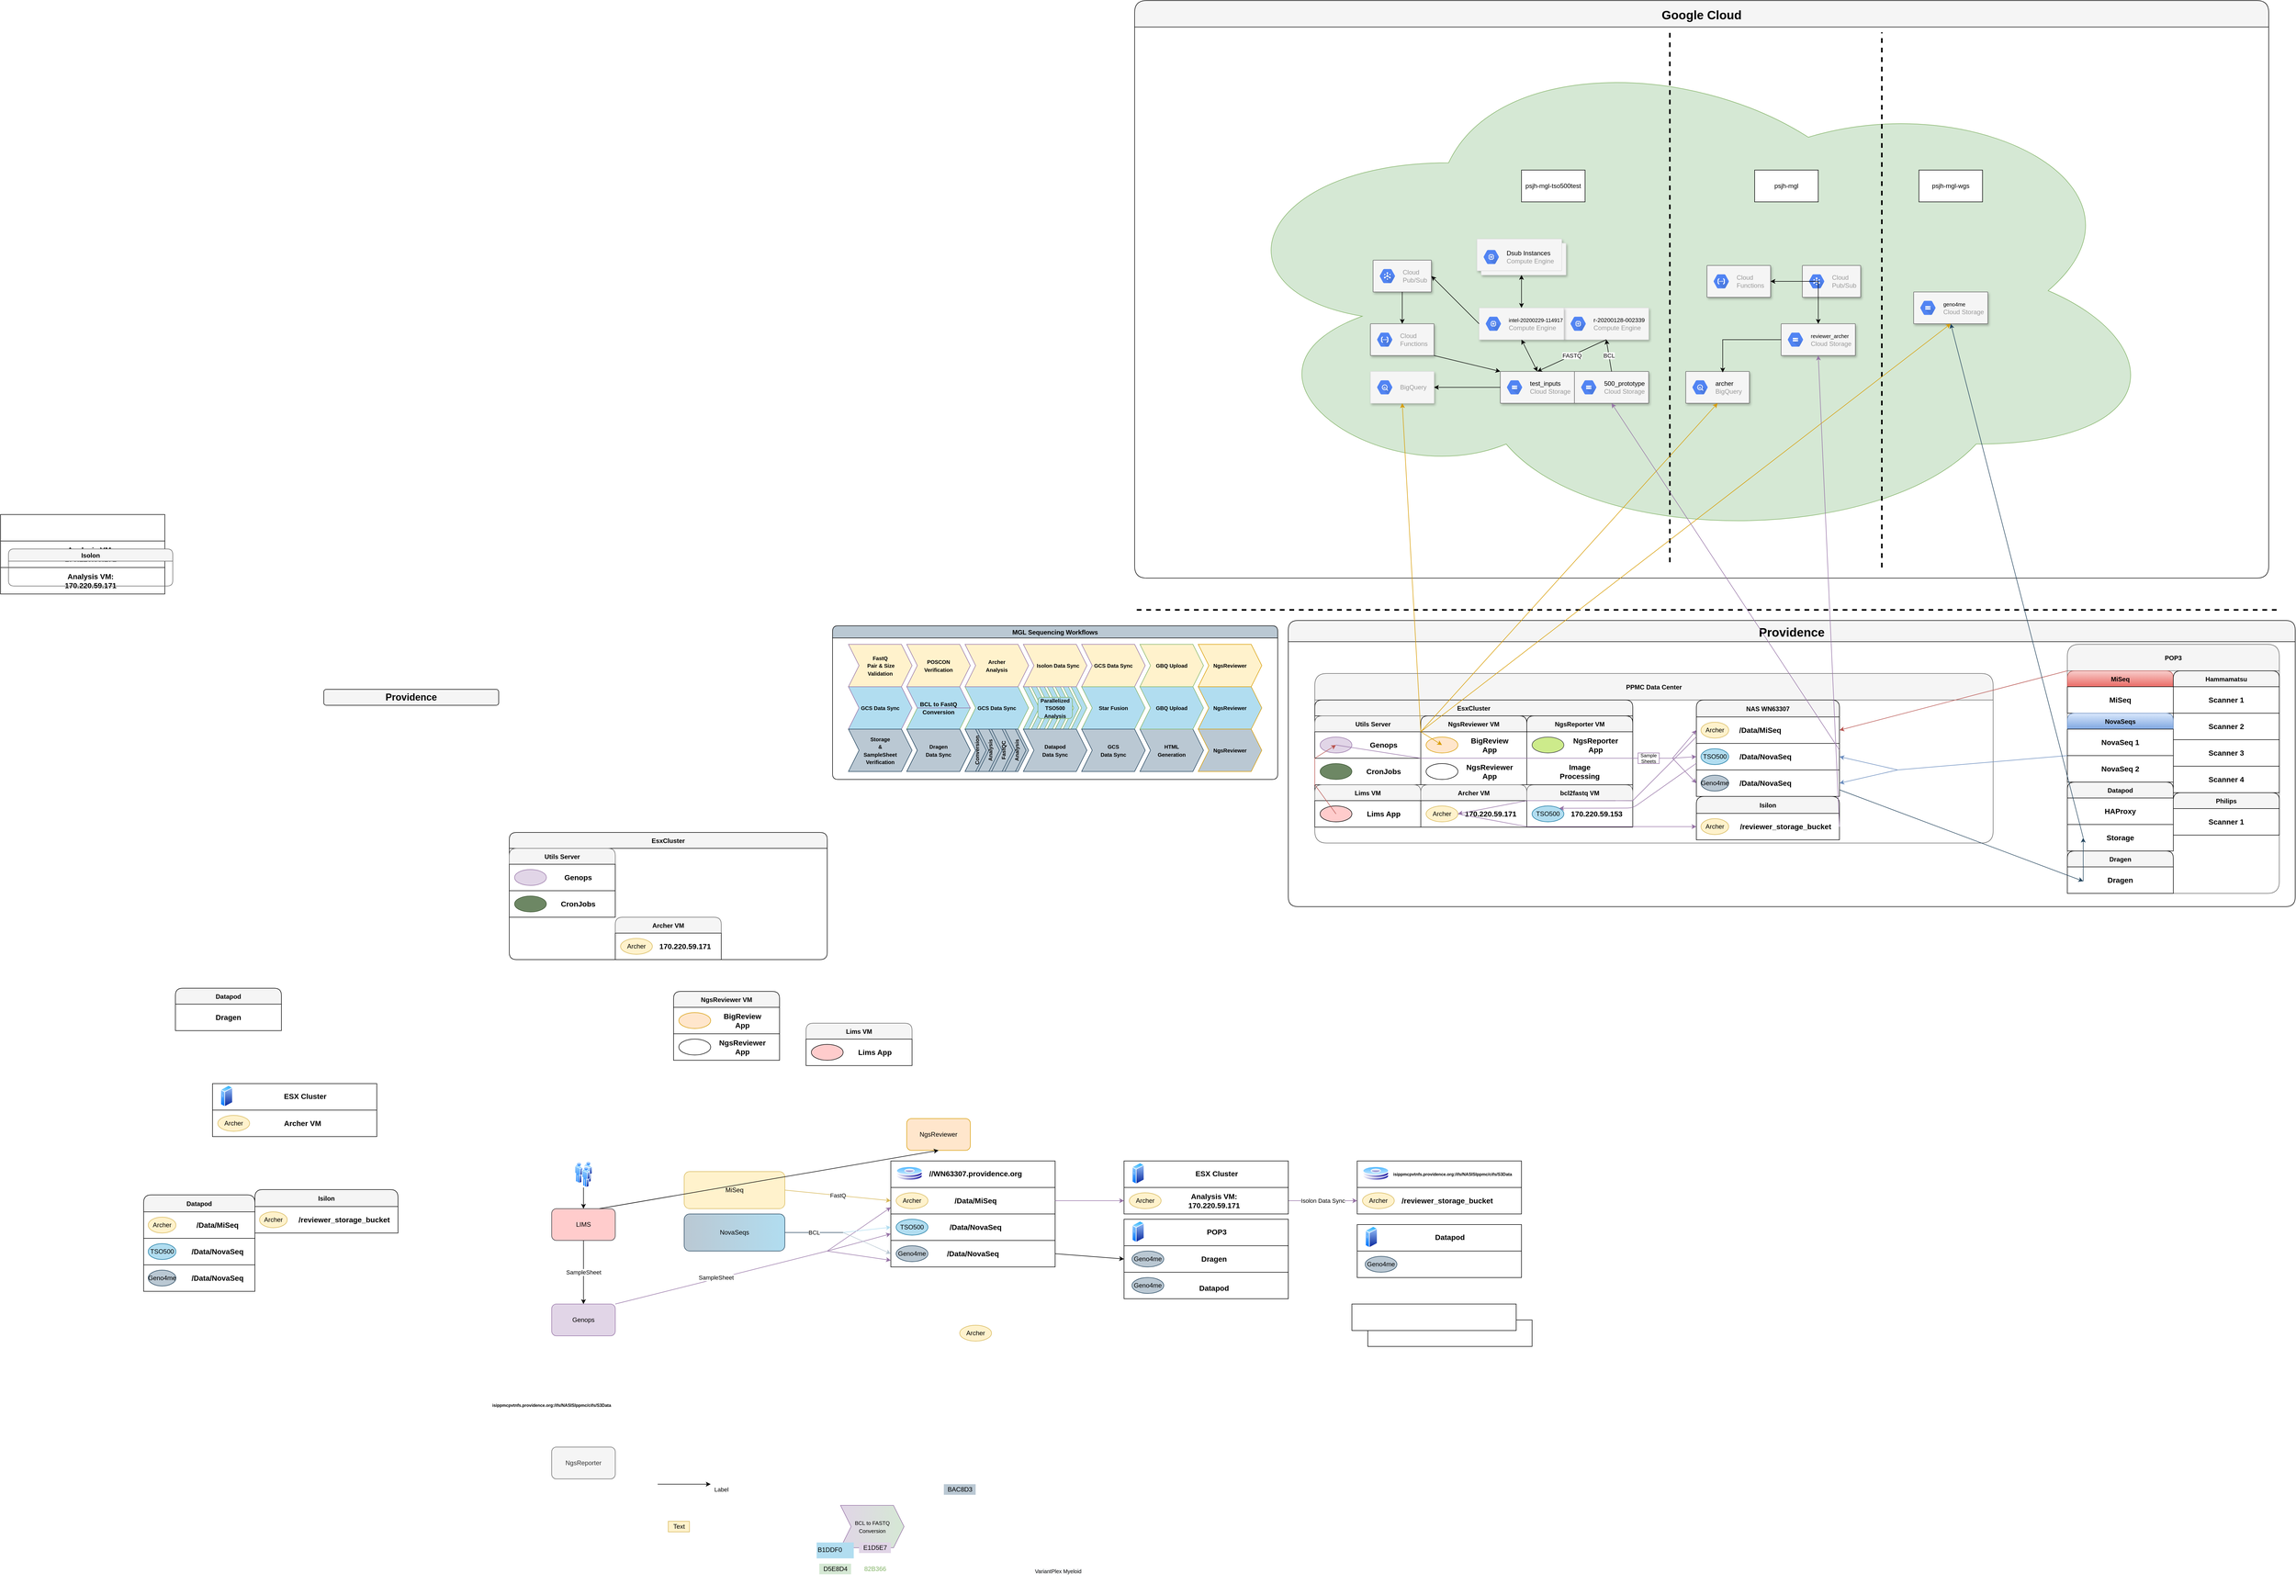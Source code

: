 <mxfile version="15.2.7" type="github">
  <diagram id="yPxyJZ8AM_hMuL3Unpa9" name="complex gitflow">
    <mxGraphModel dx="6246" dy="3349" grid="1" gridSize="10" guides="1" tooltips="1" connect="1" arrows="1" fold="1" page="1" pageScale="1" pageWidth="1100" pageHeight="850" math="0" shadow="0">
      <root>
        <mxCell id="0" />
        <mxCell id="1" parent="0" />
        <mxCell id="WrQY5icMR6syhaIgD9Ea-43" value="" style="endArrow=none;html=1;exitX=1;exitY=0;exitDx=0;exitDy=0;fillColor=#e1d5e7;strokeColor=#9673a6;entryX=0.433;entryY=0.583;entryDx=0;entryDy=0;entryPerimeter=0;endFill=0;" parent="1" source="WrQY5icMR6syhaIgD9Ea-9" target="WrQY5icMR6syhaIgD9Ea-47" edge="1">
          <mxGeometry relative="1" as="geometry">
            <mxPoint x="-1940" y="1290" as="sourcePoint" />
            <mxPoint x="-1680" y="930" as="targetPoint" />
          </mxGeometry>
        </mxCell>
        <mxCell id="WrQY5icMR6syhaIgD9Ea-44" value="SampleSheet" style="edgeLabel;resizable=0;html=1;align=center;verticalAlign=middle;" parent="WrQY5icMR6syhaIgD9Ea-43" connectable="0" vertex="1">
          <mxGeometry relative="1" as="geometry">
            <mxPoint x="-10" as="offset" />
          </mxGeometry>
        </mxCell>
        <mxCell id="WrQY5icMR6syhaIgD9Ea-1" value="MiSeq" style="rounded=1;whiteSpace=wrap;html=1;fillColor=#fff2cc;strokeColor=#d6b656;" parent="1" vertex="1">
          <mxGeometry x="-2000" y="790" width="190" height="70" as="geometry" />
        </mxCell>
        <mxCell id="WrQY5icMR6syhaIgD9Ea-2" value="LIMS" style="rounded=1;whiteSpace=wrap;html=1;fillColor=#ffcccc;strokeColor=#36393d;" parent="1" vertex="1">
          <mxGeometry x="-2250" y="860" width="120" height="60" as="geometry" />
        </mxCell>
        <mxCell id="WrQY5icMR6syhaIgD9Ea-3" value="NovaSeqs" style="rounded=1;whiteSpace=wrap;html=1;strokeColor=#23445d;gradientDirection=east;fillColor=#BAC8D3;gradientColor=#B1DDF0;" parent="1" vertex="1">
          <mxGeometry x="-2000" y="870" width="190" height="70" as="geometry" />
        </mxCell>
        <mxCell id="WrQY5icMR6syhaIgD9Ea-9" value="Genops" style="rounded=1;whiteSpace=wrap;html=1;fillColor=#e1d5e7;strokeColor=#9673a6;" parent="1" vertex="1">
          <mxGeometry x="-2250" y="1040" width="120" height="60" as="geometry" />
        </mxCell>
        <mxCell id="WrQY5icMR6syhaIgD9Ea-27" value="" style="endArrow=classic;html=1;exitX=0.5;exitY=1;exitDx=0;exitDy=0;entryX=0.5;entryY=0;entryDx=0;entryDy=0;fillColor=#ffff88;" parent="1" source="WrQY5icMR6syhaIgD9Ea-2" target="WrQY5icMR6syhaIgD9Ea-9" edge="1">
          <mxGeometry relative="1" as="geometry">
            <mxPoint x="-2190" y="1130" as="sourcePoint" />
            <mxPoint x="-2090" y="1130" as="targetPoint" />
          </mxGeometry>
        </mxCell>
        <mxCell id="WrQY5icMR6syhaIgD9Ea-28" value="SampleSheet" style="edgeLabel;resizable=0;html=1;align=center;verticalAlign=middle;" parent="WrQY5icMR6syhaIgD9Ea-27" connectable="0" vertex="1">
          <mxGeometry relative="1" as="geometry" />
        </mxCell>
        <mxCell id="WrQY5icMR6syhaIgD9Ea-33" value="" style="endArrow=none;html=1;exitX=1;exitY=0.5;exitDx=0;exitDy=0;fillColor=#bac8d3;strokeColor=#23445d;endFill=0;" parent="1" source="WrQY5icMR6syhaIgD9Ea-3" edge="1">
          <mxGeometry relative="1" as="geometry">
            <mxPoint x="-1750" y="1150" as="sourcePoint" />
            <mxPoint x="-1700" y="905" as="targetPoint" />
          </mxGeometry>
        </mxCell>
        <mxCell id="WrQY5icMR6syhaIgD9Ea-34" value="BCL" style="edgeLabel;resizable=0;html=1;align=center;verticalAlign=middle;" parent="WrQY5icMR6syhaIgD9Ea-33" connectable="0" vertex="1">
          <mxGeometry relative="1" as="geometry" />
        </mxCell>
        <mxCell id="WrQY5icMR6syhaIgD9Ea-35" value="" style="endArrow=classic;html=1;exitX=1;exitY=0.5;exitDx=0;exitDy=0;entryX=0;entryY=0.5;entryDx=0;entryDy=0;fillColor=#fff2cc;strokeColor=#d6b656;" parent="1" source="WrQY5icMR6syhaIgD9Ea-1" target="WrQY5icMR6syhaIgD9Ea-14" edge="1">
          <mxGeometry relative="1" as="geometry">
            <mxPoint x="-1790" y="959.71" as="sourcePoint" />
            <mxPoint x="-1690" y="959.71" as="targetPoint" />
          </mxGeometry>
        </mxCell>
        <mxCell id="WrQY5icMR6syhaIgD9Ea-36" value="FastQ" style="edgeLabel;resizable=0;html=1;align=center;verticalAlign=middle;" parent="WrQY5icMR6syhaIgD9Ea-35" connectable="0" vertex="1">
          <mxGeometry relative="1" as="geometry" />
        </mxCell>
        <mxCell id="WrQY5icMR6syhaIgD9Ea-39" value="" style="endArrow=classic;html=1;" parent="1" edge="1">
          <mxGeometry relative="1" as="geometry">
            <mxPoint x="-2050" y="1380" as="sourcePoint" />
            <mxPoint x="-1950" y="1380" as="targetPoint" />
          </mxGeometry>
        </mxCell>
        <mxCell id="WrQY5icMR6syhaIgD9Ea-40" value="Label" style="edgeLabel;resizable=0;html=1;align=center;verticalAlign=middle;" parent="WrQY5icMR6syhaIgD9Ea-39" connectable="0" vertex="1">
          <mxGeometry relative="1" as="geometry">
            <mxPoint x="70" y="10" as="offset" />
          </mxGeometry>
        </mxCell>
        <mxCell id="WrQY5icMR6syhaIgD9Ea-41" value="" style="endArrow=classic;html=1;exitX=1;exitY=0.5;exitDx=0;exitDy=0;entryX=0;entryY=0.5;entryDx=0;entryDy=0;fillColor=#e1d5e7;strokeColor=#9673a6;" parent="1" source="WrQY5icMR6syhaIgD9Ea-89" target="WrQY5icMR6syhaIgD9Ea-77" edge="1">
          <mxGeometry relative="1" as="geometry">
            <mxPoint x="-1150" y="920" as="sourcePoint" />
            <mxPoint x="-990" y="830" as="targetPoint" />
          </mxGeometry>
        </mxCell>
        <mxCell id="WrQY5icMR6syhaIgD9Ea-42" value="Isolon Data Sync" style="edgeLabel;resizable=0;html=1;align=center;verticalAlign=middle;" parent="WrQY5icMR6syhaIgD9Ea-41" connectable="0" vertex="1">
          <mxGeometry relative="1" as="geometry" />
        </mxCell>
        <mxCell id="WrQY5icMR6syhaIgD9Ea-46" value="" style="endArrow=classic;html=1;exitX=0.617;exitY=0.467;exitDx=0;exitDy=0;exitPerimeter=0;entryX=0;entryY=0.75;entryDx=0;entryDy=0;fillColor=#e1d5e7;strokeColor=#9673a6;" parent="1" source="WrQY5icMR6syhaIgD9Ea-47" target="WrQY5icMR6syhaIgD9Ea-14" edge="1">
          <mxGeometry width="50" height="50" relative="1" as="geometry">
            <mxPoint x="-1640" y="890" as="sourcePoint" />
            <mxPoint x="-1640" y="1150" as="targetPoint" />
          </mxGeometry>
        </mxCell>
        <mxCell id="WrQY5icMR6syhaIgD9Ea-47" value="" style="shape=waypoint;sketch=0;fillStyle=solid;size=6;pointerEvents=1;points=[];fillColor=#e1d5e7;resizable=0;rotatable=0;perimeter=centerPerimeter;snapToPoint=1;strokeColor=#9673a6;opacity=0;" parent="1" vertex="1">
          <mxGeometry x="-1750" y="920" width="40" height="40" as="geometry" />
        </mxCell>
        <mxCell id="WrQY5icMR6syhaIgD9Ea-48" value="" style="endArrow=classic;html=1;entryX=0;entryY=0.75;entryDx=0;entryDy=0;fillColor=#e1d5e7;strokeColor=#9673a6;" parent="1" source="WrQY5icMR6syhaIgD9Ea-47" target="WrQY5icMR6syhaIgD9Ea-15" edge="1">
          <mxGeometry width="50" height="50" relative="1" as="geometry">
            <mxPoint x="-1670" y="940" as="sourcePoint" />
            <mxPoint x="-1580" y="895" as="targetPoint" />
          </mxGeometry>
        </mxCell>
        <mxCell id="WrQY5icMR6syhaIgD9Ea-50" style="edgeStyle=orthogonalEdgeStyle;rounded=0;orthogonalLoop=1;jettySize=auto;html=1;exitX=0.5;exitY=1;exitDx=0;exitDy=0;entryX=0.5;entryY=0;entryDx=0;entryDy=0;endArrow=classic;endFill=1;" parent="1" source="WrQY5icMR6syhaIgD9Ea-49" target="WrQY5icMR6syhaIgD9Ea-2" edge="1">
          <mxGeometry relative="1" as="geometry" />
        </mxCell>
        <mxCell id="WrQY5icMR6syhaIgD9Ea-49" value="" style="aspect=fixed;perimeter=ellipsePerimeter;html=1;align=center;shadow=0;dashed=0;spacingTop=3;image;image=img/lib/active_directory/users.svg;gradientColor=#B0E3E6;gradientDirection=east;" parent="1" vertex="1">
          <mxGeometry x="-2206.5" y="770" width="33" height="50" as="geometry" />
        </mxCell>
        <mxCell id="WrQY5icMR6syhaIgD9Ea-55" value="" style="group" parent="1" vertex="1" connectable="0">
          <mxGeometry x="-1610" y="770" width="310" height="200" as="geometry" />
        </mxCell>
        <mxCell id="WrQY5icMR6syhaIgD9Ea-51" value="&lt;b&gt;&lt;font style=&quot;font-size: 14px&quot;&gt;/Data/NovaSeq&lt;/font&gt;&lt;/b&gt;" style="rounded=0;whiteSpace=wrap;html=1;" parent="WrQY5icMR6syhaIgD9Ea-55" vertex="1">
          <mxGeometry y="150" width="310" height="50" as="geometry" />
        </mxCell>
        <mxCell id="WrQY5icMR6syhaIgD9Ea-54" value="Geno4me" style="ellipse;whiteSpace=wrap;html=1;gradientDirection=east;fillColor=#bac8d3;strokeColor=#23445d;" parent="WrQY5icMR6syhaIgD9Ea-55" vertex="1">
          <mxGeometry x="10" y="160" width="60" height="30" as="geometry" />
        </mxCell>
        <mxCell id="WrQY5icMR6syhaIgD9Ea-12" value="" style="rounded=0;whiteSpace=wrap;html=1;" parent="WrQY5icMR6syhaIgD9Ea-55" vertex="1">
          <mxGeometry width="310" height="50" as="geometry" />
        </mxCell>
        <mxCell id="WrQY5icMR6syhaIgD9Ea-11" value="" style="aspect=fixed;perimeter=ellipsePerimeter;html=1;align=center;shadow=0;dashed=0;spacingTop=3;image;image=img/lib/active_directory/hard_disk.svg;" parent="WrQY5icMR6syhaIgD9Ea-55" vertex="1">
          <mxGeometry x="10" y="10" width="50" height="27" as="geometry" />
        </mxCell>
        <mxCell id="WrQY5icMR6syhaIgD9Ea-13" value="&lt;b&gt;&lt;font style=&quot;font-size: 14px&quot;&gt;//WN63307.providence.org&lt;/font&gt;&lt;/b&gt;" style="text;html=1;strokeColor=none;fillColor=none;align=center;verticalAlign=middle;whiteSpace=wrap;rounded=0;" parent="WrQY5icMR6syhaIgD9Ea-55" vertex="1">
          <mxGeometry x="70" y="13.5" width="180" height="20" as="geometry" />
        </mxCell>
        <mxCell id="WrQY5icMR6syhaIgD9Ea-14" value="" style="rounded=0;whiteSpace=wrap;html=1;" parent="WrQY5icMR6syhaIgD9Ea-55" vertex="1">
          <mxGeometry y="50" width="310" height="50" as="geometry" />
        </mxCell>
        <mxCell id="WrQY5icMR6syhaIgD9Ea-15" value="" style="rounded=0;whiteSpace=wrap;html=1;" parent="WrQY5icMR6syhaIgD9Ea-55" vertex="1">
          <mxGeometry y="100" width="310" height="50" as="geometry" />
        </mxCell>
        <mxCell id="WrQY5icMR6syhaIgD9Ea-17" value="&lt;b&gt;&lt;font style=&quot;font-size: 14px&quot;&gt;/Data/MiSeq&lt;/font&gt;&lt;/b&gt;" style="text;html=1;strokeColor=none;fillColor=none;align=center;verticalAlign=middle;whiteSpace=wrap;rounded=0;" parent="WrQY5icMR6syhaIgD9Ea-55" vertex="1">
          <mxGeometry x="70" y="65" width="180" height="20" as="geometry" />
        </mxCell>
        <mxCell id="WrQY5icMR6syhaIgD9Ea-18" value="&lt;b&gt;&lt;font style=&quot;font-size: 14px&quot;&gt;/Data/NovaSeq&lt;/font&gt;&lt;/b&gt;" style="text;html=1;strokeColor=none;fillColor=none;align=center;verticalAlign=middle;whiteSpace=wrap;rounded=0;" parent="WrQY5icMR6syhaIgD9Ea-55" vertex="1">
          <mxGeometry x="70" y="115" width="180" height="20" as="geometry" />
        </mxCell>
        <mxCell id="WrQY5icMR6syhaIgD9Ea-52" value="Archer" style="ellipse;whiteSpace=wrap;html=1;gradientDirection=east;fillColor=#fff2cc;strokeColor=#d6b656;" parent="WrQY5icMR6syhaIgD9Ea-55" vertex="1">
          <mxGeometry x="10" y="60" width="60" height="30" as="geometry" />
        </mxCell>
        <mxCell id="WrQY5icMR6syhaIgD9Ea-53" value="TSO500" style="ellipse;whiteSpace=wrap;html=1;gradientDirection=east;fillColor=#b1ddf0;strokeColor=#10739e;" parent="WrQY5icMR6syhaIgD9Ea-55" vertex="1">
          <mxGeometry x="10" y="110" width="60" height="30" as="geometry" />
        </mxCell>
        <mxCell id="WrQY5icMR6syhaIgD9Ea-56" value="" style="shape=waypoint;sketch=0;fillStyle=solid;size=6;pointerEvents=1;points=[];fillColor=none;resizable=0;rotatable=0;perimeter=centerPerimeter;snapToPoint=1;opacity=0;" parent="1" vertex="1">
          <mxGeometry x="-1720" y="885" width="40" height="40" as="geometry" />
        </mxCell>
        <mxCell id="WrQY5icMR6syhaIgD9Ea-58" value="" style="endArrow=classic;html=1;entryX=0;entryY=0.5;entryDx=0;entryDy=0;fillColor=#b0e3e6;strokeColor=#B1DDF0;" parent="1" source="WrQY5icMR6syhaIgD9Ea-56" target="WrQY5icMR6syhaIgD9Ea-15" edge="1">
          <mxGeometry width="50" height="50" relative="1" as="geometry">
            <mxPoint x="-1760" y="1080" as="sourcePoint" />
            <mxPoint x="-1710" y="1030" as="targetPoint" />
          </mxGeometry>
        </mxCell>
        <mxCell id="WrQY5icMR6syhaIgD9Ea-59" value="" style="endArrow=classic;html=1;entryX=0;entryY=0.5;entryDx=0;entryDy=0;fillColor=#bac8d3;strokeColor=#BAC8D3;" parent="1" source="WrQY5icMR6syhaIgD9Ea-56" target="WrQY5icMR6syhaIgD9Ea-51" edge="1">
          <mxGeometry width="50" height="50" relative="1" as="geometry">
            <mxPoint x="-1680" y="1080" as="sourcePoint" />
            <mxPoint x="-1630" y="1030" as="targetPoint" />
          </mxGeometry>
        </mxCell>
        <mxCell id="WrQY5icMR6syhaIgD9Ea-60" value="" style="endArrow=classic;html=1;entryX=0;entryY=0.75;entryDx=0;entryDy=0;fillColor=#e1d5e7;strokeColor=#9673a6;exitX=0.569;exitY=0.565;exitDx=0;exitDy=0;exitPerimeter=0;" parent="1" source="WrQY5icMR6syhaIgD9Ea-47" target="WrQY5icMR6syhaIgD9Ea-51" edge="1">
          <mxGeometry width="50" height="50" relative="1" as="geometry">
            <mxPoint x="-1720" y="950" as="sourcePoint" />
            <mxPoint x="-1600" y="917.5" as="targetPoint" />
          </mxGeometry>
        </mxCell>
        <mxCell id="WrQY5icMR6syhaIgD9Ea-69" value="&lt;span style=&quot;color: rgb(0 , 0 , 0) ; font-family: &amp;#34;helvetica&amp;#34; ; font-size: 10px ; font-style: normal ; font-weight: 400 ; letter-spacing: normal ; text-align: center ; text-indent: 0px ; text-transform: none ; word-spacing: 0px ; background-color: rgb(248 , 249 , 250) ; display: inline ; float: none&quot;&gt;VariantPlex&amp;nbsp;&lt;/span&gt;&lt;span style=&quot;color: rgb(0 , 0 , 0) ; font-family: &amp;#34;helvetica&amp;#34; ; font-size: 10px ; font-style: normal ; font-weight: 400 ; letter-spacing: normal ; text-align: center ; text-indent: 0px ; text-transform: none ; word-spacing: 0px ; background-color: rgb(248 , 249 , 250) ; display: inline ; float: none&quot;&gt;Myeloid&lt;/span&gt;" style="text;whiteSpace=wrap;html=1;" parent="1" vertex="1">
          <mxGeometry x="-1340" y="1530" width="150" height="60" as="geometry" />
        </mxCell>
        <mxCell id="WrQY5icMR6syhaIgD9Ea-92" value="" style="group" parent="1" vertex="1" connectable="0">
          <mxGeometry x="-1170" y="770" width="310" height="100" as="geometry" />
        </mxCell>
        <mxCell id="WrQY5icMR6syhaIgD9Ea-86" value="" style="rounded=0;whiteSpace=wrap;html=1;" parent="WrQY5icMR6syhaIgD9Ea-92" vertex="1">
          <mxGeometry width="310" height="50" as="geometry" />
        </mxCell>
        <mxCell id="WrQY5icMR6syhaIgD9Ea-88" value="&lt;b&gt;&lt;font style=&quot;font-size: 14px&quot;&gt;ESX Cluster&lt;/font&gt;&lt;/b&gt;" style="text;html=1;strokeColor=none;fillColor=none;align=center;verticalAlign=middle;whiteSpace=wrap;rounded=0;" parent="WrQY5icMR6syhaIgD9Ea-92" vertex="1">
          <mxGeometry x="80" y="13.5" width="190" height="20" as="geometry" />
        </mxCell>
        <mxCell id="WrQY5icMR6syhaIgD9Ea-89" value="" style="rounded=0;whiteSpace=wrap;html=1;" parent="WrQY5icMR6syhaIgD9Ea-92" vertex="1">
          <mxGeometry y="50" width="310" height="50" as="geometry" />
        </mxCell>
        <mxCell id="WrQY5icMR6syhaIgD9Ea-90" value="&lt;b&gt;&lt;font style=&quot;font-size: 14px&quot;&gt;Analysis VM: 170.220.59.171&lt;/font&gt;&lt;/b&gt;" style="text;html=1;strokeColor=none;fillColor=none;align=center;verticalAlign=middle;whiteSpace=wrap;rounded=0;" parent="WrQY5icMR6syhaIgD9Ea-92" vertex="1">
          <mxGeometry x="80" y="65" width="180" height="20" as="geometry" />
        </mxCell>
        <mxCell id="WrQY5icMR6syhaIgD9Ea-91" value="Archer" style="ellipse;whiteSpace=wrap;html=1;gradientDirection=east;fillColor=#fff2cc;strokeColor=#d6b656;" parent="WrQY5icMR6syhaIgD9Ea-92" vertex="1">
          <mxGeometry x="10" y="60" width="60" height="30" as="geometry" />
        </mxCell>
        <mxCell id="WrQY5icMR6syhaIgD9Ea-93" value="" style="aspect=fixed;perimeter=ellipsePerimeter;html=1;align=center;shadow=0;dashed=0;spacingTop=3;image;image=img/lib/active_directory/generic_server.svg;strokeColor=#E1D5E7;fillColor=#000000;gradientColor=none;gradientDirection=east;" parent="WrQY5icMR6syhaIgD9Ea-92" vertex="1">
          <mxGeometry x="15" y="2.75" width="23.24" height="41.5" as="geometry" />
        </mxCell>
        <mxCell id="WrQY5icMR6syhaIgD9Ea-94" value="" style="group" parent="1" vertex="1" connectable="0">
          <mxGeometry x="-730" y="770" width="310" height="100" as="geometry" />
        </mxCell>
        <mxCell id="WrQY5icMR6syhaIgD9Ea-77" value="" style="rounded=0;whiteSpace=wrap;html=1;" parent="WrQY5icMR6syhaIgD9Ea-94" vertex="1">
          <mxGeometry y="50" width="310" height="50" as="geometry" />
        </mxCell>
        <mxCell id="WrQY5icMR6syhaIgD9Ea-79" value="&lt;b&gt;&lt;font style=&quot;font-size: 14px&quot;&gt;/reviewer_storage_bucket&lt;/font&gt;&lt;/b&gt;" style="text;html=1;strokeColor=none;fillColor=none;align=center;verticalAlign=middle;whiteSpace=wrap;rounded=0;" parent="WrQY5icMR6syhaIgD9Ea-94" vertex="1">
          <mxGeometry x="80" y="65" width="180" height="20" as="geometry" />
        </mxCell>
        <mxCell id="WrQY5icMR6syhaIgD9Ea-81" value="Archer" style="ellipse;whiteSpace=wrap;html=1;gradientDirection=east;fillColor=#fff2cc;strokeColor=#d6b656;" parent="WrQY5icMR6syhaIgD9Ea-94" vertex="1">
          <mxGeometry x="10" y="60" width="60" height="30" as="geometry" />
        </mxCell>
        <mxCell id="WrQY5icMR6syhaIgD9Ea-74" value="" style="rounded=0;whiteSpace=wrap;html=1;" parent="WrQY5icMR6syhaIgD9Ea-94" vertex="1">
          <mxGeometry width="310" height="50" as="geometry" />
        </mxCell>
        <mxCell id="WrQY5icMR6syhaIgD9Ea-75" value="" style="aspect=fixed;perimeter=ellipsePerimeter;html=1;align=center;shadow=0;dashed=0;spacingTop=3;image;image=img/lib/active_directory/hard_disk.svg;" parent="WrQY5icMR6syhaIgD9Ea-94" vertex="1">
          <mxGeometry x="10" y="10" width="50" height="27" as="geometry" />
        </mxCell>
        <mxCell id="WrQY5icMR6syhaIgD9Ea-76" value="&lt;b&gt;&lt;font style=&quot;font-size: 8px&quot;&gt;isippmcpvtnfs.providence.org:/ifs/NASISIppmc/cifs/S3Data&lt;/font&gt;&lt;/b&gt;" style="text;html=1;strokeColor=none;fillColor=none;align=center;verticalAlign=middle;whiteSpace=wrap;rounded=0;" parent="WrQY5icMR6syhaIgD9Ea-94" vertex="1">
          <mxGeometry x="90" y="13.5" width="180" height="20" as="geometry" />
        </mxCell>
        <mxCell id="WrQY5icMR6syhaIgD9Ea-96" value="" style="endArrow=classic;html=1;exitX=1;exitY=0.5;exitDx=0;exitDy=0;entryX=0;entryY=0.5;entryDx=0;entryDy=0;fillColor=#e1d5e7;strokeColor=#9673a6;" parent="1" source="WrQY5icMR6syhaIgD9Ea-14" target="WrQY5icMR6syhaIgD9Ea-89" edge="1">
          <mxGeometry width="50" height="50" relative="1" as="geometry">
            <mxPoint x="-1230" y="930" as="sourcePoint" />
            <mxPoint x="-1180" y="880" as="targetPoint" />
          </mxGeometry>
        </mxCell>
        <mxCell id="WrQY5icMR6syhaIgD9Ea-113" value="NgsReviewer" style="rounded=1;whiteSpace=wrap;html=1;fillColor=#ffe6cc;strokeColor=#d79b00;" parent="1" vertex="1">
          <mxGeometry x="-1580" y="690" width="120" height="60" as="geometry" />
        </mxCell>
        <mxCell id="WrQY5icMR6syhaIgD9Ea-114" value="NgsReporter" style="rounded=1;whiteSpace=wrap;html=1;fillColor=#f5f5f5;strokeColor=#666666;fontColor=#333333;" parent="1" vertex="1">
          <mxGeometry x="-2250" y="1310" width="120" height="60" as="geometry" />
        </mxCell>
        <mxCell id="WrQY5icMR6syhaIgD9Ea-116" value="" style="endArrow=classic;html=1;strokeColor=#000000;exitX=0.75;exitY=0;exitDx=0;exitDy=0;entryX=0.5;entryY=1;entryDx=0;entryDy=0;" parent="1" source="WrQY5icMR6syhaIgD9Ea-2" target="WrQY5icMR6syhaIgD9Ea-113" edge="1">
          <mxGeometry width="50" height="50" relative="1" as="geometry">
            <mxPoint x="-2060" y="770" as="sourcePoint" />
            <mxPoint x="-2010" y="720" as="targetPoint" />
          </mxGeometry>
        </mxCell>
        <mxCell id="WrQY5icMR6syhaIgD9Ea-118" value="&lt;span style=&quot;font-size: 10px&quot;&gt;BCL to FASTQ Conversion&lt;/span&gt;" style="shape=step;perimeter=stepPerimeter;whiteSpace=wrap;html=1;fixedSize=1;gradientDirection=east;fillColor=#e1d5e7;strokeColor=#9673a6;gradientColor=#D5E8D4;" parent="1" vertex="1">
          <mxGeometry x="-1705" y="1420" width="120" height="80" as="geometry" />
        </mxCell>
        <mxCell id="ADxAo6VJDCDAHwZJdcY--1" value="B1DDF0" style="text;whiteSpace=wrap;html=1;fillColor=#B1DDF0;" vertex="1" parent="1">
          <mxGeometry x="-1750" y="1490" width="70" height="30" as="geometry" />
        </mxCell>
        <mxCell id="ADxAo6VJDCDAHwZJdcY--2" value="D5E8D4" style="text;html=1;align=center;verticalAlign=middle;resizable=0;points=[];autosize=1;strokeColor=none;fillColor=#D5E8D4;" vertex="1" parent="1">
          <mxGeometry x="-1745" y="1530" width="60" height="20" as="geometry" />
        </mxCell>
        <mxCell id="ADxAo6VJDCDAHwZJdcY--3" value="E1D5E7" style="text;html=1;align=center;verticalAlign=middle;resizable=0;points=[];autosize=1;strokeColor=none;fillColor=#E1D5E7;" vertex="1" parent="1">
          <mxGeometry x="-1670" y="1490" width="60" height="20" as="geometry" />
        </mxCell>
        <mxCell id="ADxAo6VJDCDAHwZJdcY--19" value="&lt;font color=&quot;#82b366&quot;&gt;82B366&lt;/font&gt;" style="text;html=1;align=center;verticalAlign=middle;resizable=0;points=[];autosize=1;strokeColor=none;fillColor=none;" vertex="1" parent="1">
          <mxGeometry x="-1670" y="1530" width="60" height="20" as="geometry" />
        </mxCell>
        <mxCell id="ADxAo6VJDCDAHwZJdcY--26" value="Text" style="text;html=1;align=center;verticalAlign=middle;resizable=0;points=[];autosize=1;strokeColor=#d6b656;fillColor=#fff2cc;" vertex="1" parent="1">
          <mxGeometry x="-2030" y="1450" width="40" height="20" as="geometry" />
        </mxCell>
        <mxCell id="ADxAo6VJDCDAHwZJdcY--38" value="BAC8D3" style="text;html=1;align=center;verticalAlign=middle;resizable=0;points=[];autosize=1;strokeColor=none;fillColor=#BAC8D3;" vertex="1" parent="1">
          <mxGeometry x="-1510" y="1380" width="60" height="20" as="geometry" />
        </mxCell>
        <mxCell id="ADxAo6VJDCDAHwZJdcY--39" value="MGL Sequencing Workflows" style="swimlane;rounded=1;strokeColor=#000000;fillColor=#BAC8D3;gradientColor=none;swimlaneLine=1;shadow=0;swimlaneFillColor=#FFFFFF;" vertex="1" parent="1">
          <mxGeometry x="-1720" y="-240" width="840" height="290" as="geometry">
            <mxRectangle x="30" y="400" width="190" height="23" as="alternateBounds" />
          </mxGeometry>
        </mxCell>
        <mxCell id="WrQY5icMR6syhaIgD9Ea-63" value="&lt;font style=&quot;font-size: 10px&quot;&gt;FastQ&lt;br&gt;&amp;nbsp;Pair &amp;amp; Size &lt;br&gt;Validation&lt;/font&gt;" style="shape=step;perimeter=stepPerimeter;whiteSpace=wrap;html=1;fixedSize=1;gradientDirection=east;fillColor=#FFF2CC;strokeColor=#9673a6;fontStyle=1" parent="ADxAo6VJDCDAHwZJdcY--39" vertex="1">
          <mxGeometry x="30" y="35" width="120" height="80" as="geometry" />
        </mxCell>
        <mxCell id="WrQY5icMR6syhaIgD9Ea-120" value="&lt;font style=&quot;font-size: 10px&quot;&gt;GCS Data Sync&lt;/font&gt;" style="shape=step;perimeter=stepPerimeter;whiteSpace=wrap;html=1;fixedSize=1;gradientDirection=east;strokeColor=#82b366;sketch=0;rounded=0;shadow=0;fillStyle=solid;fillColor=#B1DDF0;fontStyle=1" parent="ADxAo6VJDCDAHwZJdcY--39" vertex="1">
          <mxGeometry x="250" y="115" width="120" height="80" as="geometry" />
        </mxCell>
        <mxCell id="WrQY5icMR6syhaIgD9Ea-124" value="" style="shape=parallelogram;perimeter=parallelogramPerimeter;whiteSpace=wrap;html=1;fixedSize=1;rounded=0;shadow=0;sketch=0;strokeColor=#82B366;fillColor=#B1DDF0;gradientDirection=east;size=20;" parent="ADxAo6VJDCDAHwZJdcY--39" vertex="1">
          <mxGeometry x="140" y="155" width="120" height="40" as="geometry" />
        </mxCell>
        <mxCell id="ADxAo6VJDCDAHwZJdcY--16" value="" style="shape=step;perimeter=stepPerimeter;whiteSpace=wrap;html=1;fixedSize=1;gradientDirection=east;strokeColor=#23445d;sketch=0;rounded=0;shadow=0;fillStyle=solid;fillColor=#bac8d3;" vertex="1" parent="ADxAo6VJDCDAHwZJdcY--39">
          <mxGeometry x="250" y="195" width="120" height="80" as="geometry" />
        </mxCell>
        <mxCell id="ADxAo6VJDCDAHwZJdcY--23" value="" style="group" vertex="1" connectable="0" parent="ADxAo6VJDCDAHwZJdcY--39">
          <mxGeometry x="360" y="115" width="120" height="80" as="geometry" />
        </mxCell>
        <mxCell id="WrQY5icMR6syhaIgD9Ea-125" value="" style="shape=step;perimeter=stepPerimeter;whiteSpace=wrap;html=1;fixedSize=1;gradientDirection=east;fillColor=#B1DDF0;strokeColor=#82b366;size=20;" parent="ADxAo6VJDCDAHwZJdcY--23" vertex="1">
          <mxGeometry x="75" width="30" height="80" as="geometry" />
        </mxCell>
        <mxCell id="ADxAo6VJDCDAHwZJdcY--9" value="" style="shape=step;perimeter=stepPerimeter;whiteSpace=wrap;html=1;fixedSize=1;gradientDirection=east;fillColor=#B1DDF0;strokeColor=#82b366;size=20;" vertex="1" parent="ADxAo6VJDCDAHwZJdcY--23">
          <mxGeometry x="30" width="30" height="80" as="geometry" />
        </mxCell>
        <mxCell id="ADxAo6VJDCDAHwZJdcY--10" value="" style="shape=step;perimeter=stepPerimeter;whiteSpace=wrap;html=1;fixedSize=1;gradientDirection=east;fillColor=#B1DDF0;strokeColor=#82b366;size=20;" vertex="1" parent="ADxAo6VJDCDAHwZJdcY--23">
          <mxGeometry x="45" width="30" height="80" as="geometry" />
        </mxCell>
        <mxCell id="ADxAo6VJDCDAHwZJdcY--11" value="" style="shape=step;perimeter=stepPerimeter;whiteSpace=wrap;html=1;fixedSize=1;gradientDirection=east;fillColor=#B1DDF0;strokeColor=#82b366;size=20;" vertex="1" parent="ADxAo6VJDCDAHwZJdcY--23">
          <mxGeometry x="60" width="30" height="80" as="geometry" />
        </mxCell>
        <mxCell id="ADxAo6VJDCDAHwZJdcY--12" value="" style="shape=step;perimeter=stepPerimeter;whiteSpace=wrap;html=1;fixedSize=1;gradientDirection=east;fillColor=#B1DDF0;strokeColor=#82b366;size=20;" vertex="1" parent="ADxAo6VJDCDAHwZJdcY--23">
          <mxGeometry x="15" width="30" height="80" as="geometry" />
        </mxCell>
        <mxCell id="ADxAo6VJDCDAHwZJdcY--15" value="" style="shape=step;perimeter=stepPerimeter;whiteSpace=wrap;html=1;fixedSize=1;gradientDirection=east;fillColor=#B1DDF0;strokeColor=#82b366;size=20;" vertex="1" parent="ADxAo6VJDCDAHwZJdcY--23">
          <mxGeometry width="30" height="80" as="geometry" />
        </mxCell>
        <mxCell id="ADxAo6VJDCDAHwZJdcY--17" value="" style="shape=step;perimeter=stepPerimeter;whiteSpace=wrap;html=1;fixedSize=1;gradientDirection=east;fillColor=#B1DDF0;strokeColor=#82b366;size=20;" vertex="1" parent="ADxAo6VJDCDAHwZJdcY--23">
          <mxGeometry x="90" width="30" height="80" as="geometry" />
        </mxCell>
        <mxCell id="ADxAo6VJDCDAHwZJdcY--18" value="" style="rounded=1;whiteSpace=wrap;html=1;fillColor=#b1ddf0;strokeColor=#82B366;" vertex="1" parent="ADxAo6VJDCDAHwZJdcY--23">
          <mxGeometry x="27.5" y="20" width="65" height="40" as="geometry" />
        </mxCell>
        <mxCell id="ADxAo6VJDCDAHwZJdcY--22" value="&lt;font style=&quot;font-size: 10px&quot;&gt;&lt;b&gt;Parallelized&lt;br&gt;TSO500&lt;br&gt;Analysis&lt;/b&gt;&lt;/font&gt;" style="text;html=1;strokeColor=none;fillColor=none;align=center;verticalAlign=middle;whiteSpace=wrap;rounded=0;" vertex="1" parent="ADxAo6VJDCDAHwZJdcY--23">
          <mxGeometry width="120" height="80" as="geometry" />
        </mxCell>
        <mxCell id="ADxAo6VJDCDAHwZJdcY--24" value="" style="shape=parallelogram;perimeter=parallelogramPerimeter;whiteSpace=wrap;html=1;fixedSize=1;rounded=0;shadow=0;sketch=0;strokeColor=#9673A6;fillColor=#B1DDF0;gradientDirection=east;size=20;flipH=1;" vertex="1" parent="ADxAo6VJDCDAHwZJdcY--39">
          <mxGeometry x="140" y="115" width="120" height="40" as="geometry" />
        </mxCell>
        <mxCell id="ADxAo6VJDCDAHwZJdcY--25" value="&lt;font style=&quot;font-size: 11px&quot;&gt;&lt;b&gt;BCL to FastQ Conversion&lt;/b&gt;&lt;/font&gt;" style="text;html=1;strokeColor=none;fillColor=none;align=center;verticalAlign=middle;whiteSpace=wrap;rounded=0;" vertex="1" parent="ADxAo6VJDCDAHwZJdcY--39">
          <mxGeometry x="140" y="115" width="120" height="80" as="geometry" />
        </mxCell>
        <mxCell id="ADxAo6VJDCDAHwZJdcY--28" value="&lt;span style=&quot;font-size: 10px&quot;&gt;Dragen&lt;br&gt;Data Sync&lt;/span&gt;" style="shape=step;perimeter=stepPerimeter;whiteSpace=wrap;html=1;fixedSize=1;gradientDirection=east;fillColor=#bac8d3;strokeColor=#23445d;" vertex="1" parent="ADxAo6VJDCDAHwZJdcY--39">
          <mxGeometry x="140" y="195" width="120" height="80" as="geometry" />
        </mxCell>
        <mxCell id="ADxAo6VJDCDAHwZJdcY--33" value="&lt;font style=&quot;font-size: 10px&quot;&gt;Conversion&lt;br&gt;&lt;/font&gt;" style="shape=step;perimeter=stepPerimeter;whiteSpace=wrap;html=1;fixedSize=1;gradientDirection=east;fillColor=#bac8d3;strokeColor=#23445d;horizontal=0;spacingTop=5;size=20;fontStyle=1" vertex="1" parent="ADxAo6VJDCDAHwZJdcY--39">
          <mxGeometry x="250" y="195" width="40" height="80" as="geometry" />
        </mxCell>
        <mxCell id="ADxAo6VJDCDAHwZJdcY--34" value="&lt;font style=&quot;font-size: 10px&quot;&gt;Analysis&lt;br&gt;&lt;/font&gt;" style="shape=step;perimeter=stepPerimeter;whiteSpace=wrap;html=1;fixedSize=1;gradientDirection=east;fillColor=#bac8d3;strokeColor=#23445d;horizontal=0;spacingTop=5;fontStyle=1" vertex="1" parent="ADxAo6VJDCDAHwZJdcY--39">
          <mxGeometry x="275" y="195" width="40" height="80" as="geometry" />
        </mxCell>
        <mxCell id="ADxAo6VJDCDAHwZJdcY--35" value="&lt;font style=&quot;font-size: 10px&quot;&gt;FastQC&lt;br&gt;&lt;/font&gt;" style="shape=step;perimeter=stepPerimeter;whiteSpace=wrap;html=1;fixedSize=1;gradientDirection=east;fillColor=#bac8d3;strokeColor=#23445d;horizontal=0;spacingTop=5;fontStyle=1" vertex="1" parent="ADxAo6VJDCDAHwZJdcY--39">
          <mxGeometry x="300" y="195" width="40" height="80" as="geometry" />
        </mxCell>
        <mxCell id="ADxAo6VJDCDAHwZJdcY--36" value="&lt;font style=&quot;font-size: 10px&quot;&gt;Analysis&lt;br&gt;&lt;/font&gt;" style="shape=step;perimeter=stepPerimeter;whiteSpace=wrap;html=1;fixedSize=1;gradientDirection=east;fillColor=#bac8d3;strokeColor=#23445d;horizontal=0;spacingTop=5;fontStyle=1" vertex="1" parent="ADxAo6VJDCDAHwZJdcY--39">
          <mxGeometry x="325" y="195" width="40" height="80" as="geometry" />
        </mxCell>
        <mxCell id="ADxAo6VJDCDAHwZJdcY--184" value="&lt;font style=&quot;font-size: 10px&quot;&gt;GCS Data Sync&lt;/font&gt;" style="shape=step;perimeter=stepPerimeter;whiteSpace=wrap;html=1;fixedSize=1;gradientDirection=east;fillColor=#FFF2CC;strokeColor=#9673a6;fontStyle=1" vertex="1" parent="ADxAo6VJDCDAHwZJdcY--39">
          <mxGeometry x="470" y="35" width="120" height="80" as="geometry" />
        </mxCell>
        <mxCell id="ADxAo6VJDCDAHwZJdcY--187" value="&lt;span style=&quot;font-size: 10px&quot;&gt;NgsReviewer&lt;/span&gt;" style="shape=step;perimeter=stepPerimeter;whiteSpace=wrap;html=1;fixedSize=1;gradientDirection=east;fillColor=#B1DDF0;strokeColor=#d79b00;fontStyle=1" vertex="1" parent="ADxAo6VJDCDAHwZJdcY--39">
          <mxGeometry x="690" y="115" width="120" height="80" as="geometry" />
        </mxCell>
        <mxCell id="ADxAo6VJDCDAHwZJdcY--188" value="&lt;font style=&quot;font-size: 10px&quot;&gt;NgsReviewer&lt;br&gt;&lt;/font&gt;" style="shape=step;perimeter=stepPerimeter;whiteSpace=wrap;html=1;fixedSize=1;gradientDirection=east;fillColor=#BAC8D3;strokeColor=#d79b00;fontStyle=1" vertex="1" parent="ADxAo6VJDCDAHwZJdcY--39">
          <mxGeometry x="690" y="195" width="120" height="80" as="geometry" />
        </mxCell>
        <mxCell id="ADxAo6VJDCDAHwZJdcY--189" value="&lt;font style=&quot;font-size: 10px&quot;&gt;HTML&lt;br&gt;Generation&lt;br&gt;&lt;/font&gt;" style="shape=step;perimeter=stepPerimeter;whiteSpace=wrap;html=1;fixedSize=1;gradientDirection=east;fillColor=#bac8d3;strokeColor=#23445d;fontStyle=1" vertex="1" parent="ADxAo6VJDCDAHwZJdcY--39">
          <mxGeometry x="580" y="195" width="120" height="80" as="geometry" />
        </mxCell>
        <mxCell id="ADxAo6VJDCDAHwZJdcY--190" value="&lt;font style=&quot;font-size: 10px&quot;&gt;GBQ Upload&lt;/font&gt;" style="shape=step;perimeter=stepPerimeter;whiteSpace=wrap;html=1;fixedSize=1;gradientDirection=east;fillColor=#B1DDF0;strokeColor=#82b366;fontStyle=1" vertex="1" parent="ADxAo6VJDCDAHwZJdcY--39">
          <mxGeometry x="580" y="115" width="120" height="80" as="geometry" />
        </mxCell>
        <mxCell id="ADxAo6VJDCDAHwZJdcY--191" value="&lt;font style=&quot;font-size: 10px&quot;&gt;Star Fusion&lt;/font&gt;" style="shape=step;perimeter=stepPerimeter;whiteSpace=wrap;html=1;fixedSize=1;gradientDirection=east;fillColor=#B1DDF0;strokeColor=#82b366;fontStyle=1" vertex="1" parent="ADxAo6VJDCDAHwZJdcY--39">
          <mxGeometry x="470" y="115" width="120" height="80" as="geometry" />
        </mxCell>
        <mxCell id="ADxAo6VJDCDAHwZJdcY--192" value="&lt;font style=&quot;font-size: 10px&quot;&gt;GCS&lt;br&gt;Data Sync&lt;br&gt;&lt;/font&gt;" style="shape=step;perimeter=stepPerimeter;whiteSpace=wrap;html=1;fixedSize=1;gradientDirection=east;fillColor=#bac8d3;strokeColor=#23445d;fontStyle=1" vertex="1" parent="ADxAo6VJDCDAHwZJdcY--39">
          <mxGeometry x="470" y="195" width="120" height="80" as="geometry" />
        </mxCell>
        <mxCell id="ADxAo6VJDCDAHwZJdcY--193" value="&lt;font style=&quot;font-size: 10px&quot;&gt;Datapod&lt;br&gt;Data Sync&lt;/font&gt;" style="shape=step;perimeter=stepPerimeter;whiteSpace=wrap;html=1;fixedSize=1;gradientDirection=east;fillColor=#bac8d3;strokeColor=#23445d;fontStyle=1" vertex="1" parent="ADxAo6VJDCDAHwZJdcY--39">
          <mxGeometry x="360" y="195" width="120" height="80" as="geometry" />
        </mxCell>
        <mxCell id="ADxAo6VJDCDAHwZJdcY--194" value="&lt;span style=&quot;font-size: 10px&quot;&gt;Dragen&lt;br&gt;Data Sync&lt;/span&gt;" style="shape=step;perimeter=stepPerimeter;whiteSpace=wrap;html=1;fixedSize=1;gradientDirection=east;fillColor=#bac8d3;strokeColor=#23445d;fontStyle=1" vertex="1" parent="ADxAo6VJDCDAHwZJdcY--39">
          <mxGeometry x="140" y="195" width="120" height="80" as="geometry" />
        </mxCell>
        <mxCell id="ADxAo6VJDCDAHwZJdcY--196" value="&lt;span style=&quot;font-size: 10px&quot;&gt;GCS Data Sync&lt;/span&gt;" style="shape=step;perimeter=stepPerimeter;whiteSpace=wrap;html=1;fixedSize=1;gradientDirection=east;fillColor=#B1DDF0;strokeColor=#9673a6;fontStyle=1" vertex="1" parent="ADxAo6VJDCDAHwZJdcY--39">
          <mxGeometry x="30" y="115" width="120" height="80" as="geometry" />
        </mxCell>
        <mxCell id="ADxAo6VJDCDAHwZJdcY--195" value="&lt;font style=&quot;font-size: 10px&quot;&gt;Storage&lt;br&gt;&amp;amp;&lt;br&gt;SampleSheet&lt;br&gt;Verification&lt;/font&gt;" style="shape=step;perimeter=stepPerimeter;whiteSpace=wrap;html=1;fixedSize=1;gradientDirection=east;fillColor=#bac8d3;strokeColor=#23445d;fontStyle=1" vertex="1" parent="ADxAo6VJDCDAHwZJdcY--39">
          <mxGeometry x="30" y="195" width="120" height="80" as="geometry" />
        </mxCell>
        <mxCell id="ADxAo6VJDCDAHwZJdcY--186" value="&lt;span style=&quot;font-size: 10px&quot;&gt;NgsReviewer&lt;/span&gt;" style="shape=step;perimeter=stepPerimeter;whiteSpace=wrap;html=1;fixedSize=1;gradientDirection=east;fillColor=#FFF2CC;strokeColor=#d79b00;fontStyle=1" vertex="1" parent="ADxAo6VJDCDAHwZJdcY--39">
          <mxGeometry x="690" y="35" width="120" height="80" as="geometry" />
        </mxCell>
        <mxCell id="ADxAo6VJDCDAHwZJdcY--181" value="&lt;font style=&quot;font-size: 10px&quot;&gt;POSCON &lt;br&gt;Verification&lt;/font&gt;" style="shape=step;perimeter=stepPerimeter;whiteSpace=wrap;html=1;fixedSize=1;gradientDirection=east;fillColor=#FFF2CC;strokeColor=#9673a6;fontStyle=1" vertex="1" parent="ADxAo6VJDCDAHwZJdcY--39">
          <mxGeometry x="140" y="35" width="120" height="80" as="geometry" />
        </mxCell>
        <mxCell id="ADxAo6VJDCDAHwZJdcY--182" value="&lt;font style=&quot;font-size: 10px&quot;&gt;Archer &lt;br&gt;Analysis&lt;br&gt;&lt;/font&gt;" style="shape=step;perimeter=stepPerimeter;whiteSpace=wrap;html=1;fixedSize=1;gradientDirection=east;fillColor=#FFF2CC;strokeColor=#9673a6;fontStyle=1" vertex="1" parent="ADxAo6VJDCDAHwZJdcY--39">
          <mxGeometry x="250" y="35" width="120" height="80" as="geometry" />
        </mxCell>
        <mxCell id="ADxAo6VJDCDAHwZJdcY--183" value="&lt;font style=&quot;font-size: 10px&quot;&gt;&amp;nbsp; &amp;nbsp; Isolon Data Sync&lt;/font&gt;" style="shape=step;perimeter=stepPerimeter;whiteSpace=wrap;html=1;fixedSize=1;gradientDirection=east;fillColor=#FFF2CC;strokeColor=#9673a6;fontStyle=1" vertex="1" parent="ADxAo6VJDCDAHwZJdcY--39">
          <mxGeometry x="360" y="35" width="120" height="80" as="geometry" />
        </mxCell>
        <mxCell id="ADxAo6VJDCDAHwZJdcY--185" value="&lt;font style=&quot;font-size: 10px&quot;&gt;GBQ Upload&lt;/font&gt;" style="shape=step;perimeter=stepPerimeter;whiteSpace=wrap;html=1;fixedSize=1;gradientDirection=east;fillColor=#FFF2CC;strokeColor=#82b366;fontStyle=1" vertex="1" parent="ADxAo6VJDCDAHwZJdcY--39">
          <mxGeometry x="580" y="35" width="120" height="80" as="geometry" />
        </mxCell>
        <mxCell id="ADxAo6VJDCDAHwZJdcY--99" value="" style="endArrow=classic;html=1;strokeWidth=1;exitX=1;exitY=0.5;exitDx=0;exitDy=0;entryX=0;entryY=0.5;entryDx=0;entryDy=0;" edge="1" parent="1" source="WrQY5icMR6syhaIgD9Ea-51" target="ADxAo6VJDCDAHwZJdcY--103">
          <mxGeometry width="50" height="50" relative="1" as="geometry">
            <mxPoint x="-1410" y="630" as="sourcePoint" />
            <mxPoint x="-1190" y="1050" as="targetPoint" />
          </mxGeometry>
        </mxCell>
        <mxCell id="ADxAo6VJDCDAHwZJdcY--100" value="" style="group" vertex="1" connectable="0" parent="1">
          <mxGeometry x="-1170" y="880" width="310" height="100" as="geometry" />
        </mxCell>
        <mxCell id="ADxAo6VJDCDAHwZJdcY--101" value="" style="rounded=0;whiteSpace=wrap;html=1;" vertex="1" parent="ADxAo6VJDCDAHwZJdcY--100">
          <mxGeometry width="310" height="50" as="geometry" />
        </mxCell>
        <mxCell id="ADxAo6VJDCDAHwZJdcY--102" value="&lt;b&gt;&lt;font style=&quot;font-size: 14px&quot;&gt;POP3&lt;/font&gt;&lt;/b&gt;" style="text;html=1;strokeColor=none;fillColor=none;align=center;verticalAlign=middle;whiteSpace=wrap;rounded=0;" vertex="1" parent="ADxAo6VJDCDAHwZJdcY--100">
          <mxGeometry x="80" y="13.5" width="190" height="20" as="geometry" />
        </mxCell>
        <mxCell id="ADxAo6VJDCDAHwZJdcY--103" value="" style="rounded=0;whiteSpace=wrap;html=1;" vertex="1" parent="ADxAo6VJDCDAHwZJdcY--100">
          <mxGeometry y="50" width="310" height="50" as="geometry" />
        </mxCell>
        <mxCell id="ADxAo6VJDCDAHwZJdcY--104" value="&lt;span style=&quot;font-size: 14px&quot;&gt;&lt;b&gt;Dragen&lt;/b&gt;&lt;/span&gt;" style="text;html=1;strokeColor=none;fillColor=none;align=center;verticalAlign=middle;whiteSpace=wrap;rounded=0;" vertex="1" parent="ADxAo6VJDCDAHwZJdcY--100">
          <mxGeometry x="80" y="65" width="180" height="20" as="geometry" />
        </mxCell>
        <mxCell id="ADxAo6VJDCDAHwZJdcY--106" value="" style="aspect=fixed;perimeter=ellipsePerimeter;html=1;align=center;shadow=0;dashed=0;spacingTop=3;image;image=img/lib/active_directory/generic_server.svg;strokeColor=#E1D5E7;fillColor=#000000;gradientColor=none;gradientDirection=east;" vertex="1" parent="ADxAo6VJDCDAHwZJdcY--100">
          <mxGeometry x="15" y="2.75" width="23.24" height="41.5" as="geometry" />
        </mxCell>
        <mxCell id="ADxAo6VJDCDAHwZJdcY--107" value="Geno4me" style="ellipse;whiteSpace=wrap;html=1;gradientDirection=east;fillColor=#bac8d3;strokeColor=#23445d;" vertex="1" parent="ADxAo6VJDCDAHwZJdcY--100">
          <mxGeometry x="15" y="60" width="60" height="30" as="geometry" />
        </mxCell>
        <mxCell id="ADxAo6VJDCDAHwZJdcY--105" value="Archer" style="ellipse;whiteSpace=wrap;html=1;gradientDirection=east;fillColor=#fff2cc;strokeColor=#d6b656;" vertex="1" parent="1">
          <mxGeometry x="-1480" y="1080" width="60" height="30" as="geometry" />
        </mxCell>
        <mxCell id="ADxAo6VJDCDAHwZJdcY--108" value="" style="group" vertex="1" connectable="0" parent="1">
          <mxGeometry x="-730" y="890" width="310" height="100" as="geometry" />
        </mxCell>
        <mxCell id="ADxAo6VJDCDAHwZJdcY--109" value="" style="rounded=0;whiteSpace=wrap;html=1;" vertex="1" parent="ADxAo6VJDCDAHwZJdcY--108">
          <mxGeometry width="310" height="50" as="geometry" />
        </mxCell>
        <mxCell id="ADxAo6VJDCDAHwZJdcY--110" value="&lt;b&gt;&lt;font style=&quot;font-size: 14px&quot;&gt;Datapod&lt;/font&gt;&lt;/b&gt;" style="text;html=1;strokeColor=none;fillColor=none;align=center;verticalAlign=middle;whiteSpace=wrap;rounded=0;" vertex="1" parent="ADxAo6VJDCDAHwZJdcY--108">
          <mxGeometry x="80" y="13.5" width="190" height="20" as="geometry" />
        </mxCell>
        <mxCell id="ADxAo6VJDCDAHwZJdcY--111" value="" style="rounded=0;whiteSpace=wrap;html=1;" vertex="1" parent="ADxAo6VJDCDAHwZJdcY--108">
          <mxGeometry y="50" width="310" height="50" as="geometry" />
        </mxCell>
        <mxCell id="ADxAo6VJDCDAHwZJdcY--113" value="" style="aspect=fixed;perimeter=ellipsePerimeter;html=1;align=center;shadow=0;dashed=0;spacingTop=3;image;image=img/lib/active_directory/generic_server.svg;strokeColor=#E1D5E7;fillColor=#000000;gradientColor=none;gradientDirection=east;" vertex="1" parent="ADxAo6VJDCDAHwZJdcY--108">
          <mxGeometry x="15" y="2.75" width="23.24" height="41.5" as="geometry" />
        </mxCell>
        <mxCell id="ADxAo6VJDCDAHwZJdcY--114" value="Geno4me" style="ellipse;whiteSpace=wrap;html=1;gradientDirection=east;fillColor=#bac8d3;strokeColor=#23445d;" vertex="1" parent="ADxAo6VJDCDAHwZJdcY--108">
          <mxGeometry x="15" y="60" width="60" height="30" as="geometry" />
        </mxCell>
        <mxCell id="ADxAo6VJDCDAHwZJdcY--117" value="" style="rounded=0;whiteSpace=wrap;html=1;" vertex="1" parent="1">
          <mxGeometry x="-710" y="1070" width="310" height="50" as="geometry" />
        </mxCell>
        <mxCell id="ADxAo6VJDCDAHwZJdcY--118" value="" style="rounded=0;whiteSpace=wrap;html=1;" vertex="1" parent="1">
          <mxGeometry x="-740" y="1040" width="310" height="50" as="geometry" />
        </mxCell>
        <mxCell id="ADxAo6VJDCDAHwZJdcY--121" value="" style="rounded=0;whiteSpace=wrap;html=1;" vertex="1" parent="1">
          <mxGeometry x="-1170" y="980" width="310" height="50" as="geometry" />
        </mxCell>
        <mxCell id="ADxAo6VJDCDAHwZJdcY--122" value="&lt;span style=&quot;font-size: 14px&quot;&gt;&lt;b&gt;Datapod&lt;/b&gt;&lt;/span&gt;" style="text;html=1;strokeColor=none;fillColor=none;align=center;verticalAlign=middle;whiteSpace=wrap;rounded=0;" vertex="1" parent="1">
          <mxGeometry x="-1090" y="1000" width="180" height="20" as="geometry" />
        </mxCell>
        <mxCell id="ADxAo6VJDCDAHwZJdcY--123" value="Geno4me" style="ellipse;whiteSpace=wrap;html=1;gradientDirection=east;fillColor=#bac8d3;strokeColor=#23445d;" vertex="1" parent="1">
          <mxGeometry x="-1155" y="990" width="60" height="30" as="geometry" />
        </mxCell>
        <mxCell id="ADxAo6VJDCDAHwZJdcY--137" value="" style="endArrow=none;dashed=1;html=1;strokeWidth=3;" edge="1" parent="1">
          <mxGeometry width="50" height="50" relative="1" as="geometry">
            <mxPoint x="1005" y="-270" as="sourcePoint" />
            <mxPoint x="-1155" y="-270" as="targetPoint" />
          </mxGeometry>
        </mxCell>
        <mxCell id="ADxAo6VJDCDAHwZJdcY--138" value="" style="group" vertex="1" connectable="0" parent="1">
          <mxGeometry x="-2890" y="624" width="310" height="100" as="geometry" />
        </mxCell>
        <mxCell id="ADxAo6VJDCDAHwZJdcY--139" value="" style="rounded=0;whiteSpace=wrap;html=1;" vertex="1" parent="ADxAo6VJDCDAHwZJdcY--138">
          <mxGeometry width="310" height="50" as="geometry" />
        </mxCell>
        <mxCell id="ADxAo6VJDCDAHwZJdcY--140" value="&lt;b&gt;&lt;font style=&quot;font-size: 14px&quot;&gt;ESX Cluster&lt;/font&gt;&lt;/b&gt;" style="text;html=1;strokeColor=none;fillColor=none;align=center;verticalAlign=middle;whiteSpace=wrap;rounded=0;" vertex="1" parent="ADxAo6VJDCDAHwZJdcY--138">
          <mxGeometry x="80" y="13.5" width="190" height="20" as="geometry" />
        </mxCell>
        <mxCell id="ADxAo6VJDCDAHwZJdcY--141" value="" style="rounded=0;whiteSpace=wrap;html=1;" vertex="1" parent="ADxAo6VJDCDAHwZJdcY--138">
          <mxGeometry y="50" width="310" height="50" as="geometry" />
        </mxCell>
        <mxCell id="ADxAo6VJDCDAHwZJdcY--142" value="&lt;b&gt;&lt;font style=&quot;font-size: 14px&quot;&gt;Archer VM&lt;/font&gt;&lt;/b&gt;" style="text;html=1;strokeColor=none;fillColor=none;align=center;verticalAlign=middle;whiteSpace=wrap;rounded=0;" vertex="1" parent="ADxAo6VJDCDAHwZJdcY--138">
          <mxGeometry x="80" y="65" width="180" height="20" as="geometry" />
        </mxCell>
        <mxCell id="ADxAo6VJDCDAHwZJdcY--143" value="Archer" style="ellipse;whiteSpace=wrap;html=1;gradientDirection=east;fillColor=#fff2cc;strokeColor=#d6b656;" vertex="1" parent="ADxAo6VJDCDAHwZJdcY--138">
          <mxGeometry x="10" y="60" width="60" height="30" as="geometry" />
        </mxCell>
        <mxCell id="ADxAo6VJDCDAHwZJdcY--144" value="" style="aspect=fixed;perimeter=ellipsePerimeter;html=1;align=center;shadow=0;dashed=0;spacingTop=3;image;image=img/lib/active_directory/generic_server.svg;strokeColor=#E1D5E7;fillColor=#000000;gradientColor=none;gradientDirection=east;" vertex="1" parent="ADxAo6VJDCDAHwZJdcY--138">
          <mxGeometry x="15" y="2.75" width="23.24" height="41.5" as="geometry" />
        </mxCell>
        <mxCell id="ADxAo6VJDCDAHwZJdcY--160" value="" style="rounded=0;whiteSpace=wrap;html=1;" vertex="1" parent="1">
          <mxGeometry x="-3290" y="-450" width="310" height="50" as="geometry" />
        </mxCell>
        <mxCell id="ADxAo6VJDCDAHwZJdcY--163" value="" style="rounded=0;whiteSpace=wrap;html=1;" vertex="1" parent="1">
          <mxGeometry x="-3290" y="-400" width="310" height="50" as="geometry" />
        </mxCell>
        <mxCell id="ADxAo6VJDCDAHwZJdcY--164" value="&lt;b&gt;&lt;font style=&quot;font-size: 14px&quot;&gt;Analysis VM: 170.220.59.171&lt;/font&gt;&lt;/b&gt;" style="text;html=1;strokeColor=none;fillColor=none;align=center;verticalAlign=middle;whiteSpace=wrap;rounded=0;" vertex="1" parent="1">
          <mxGeometry x="-3210" y="-385" width="180" height="20" as="geometry" />
        </mxCell>
        <mxCell id="ADxAo6VJDCDAHwZJdcY--166" value="" style="rounded=0;whiteSpace=wrap;html=1;" vertex="1" parent="1">
          <mxGeometry x="-3290" y="-350" width="310" height="50" as="geometry" />
        </mxCell>
        <mxCell id="ADxAo6VJDCDAHwZJdcY--167" value="&lt;b&gt;&lt;font style=&quot;font-size: 14px&quot;&gt;Analysis VM: 170.220.59.171&lt;/font&gt;&lt;/b&gt;" style="text;html=1;strokeColor=none;fillColor=none;align=center;verticalAlign=middle;whiteSpace=wrap;rounded=0;" vertex="1" parent="1">
          <mxGeometry x="-3210" y="-335" width="180" height="20" as="geometry" />
        </mxCell>
        <mxCell id="ADxAo6VJDCDAHwZJdcY--170" value="Isolon" style="swimlane;rounded=1;shadow=0;strokeColor=#666666;fillColor=#F5F5F5;gradientColor=none;" vertex="1" parent="1">
          <mxGeometry x="-3275" y="-385" width="310" height="70" as="geometry">
            <mxRectangle x="-1550" y="460" width="130" height="23" as="alternateBounds" />
          </mxGeometry>
        </mxCell>
        <mxCell id="ADxAo6VJDCDAHwZJdcY--177" value="&lt;b&gt;&lt;font style=&quot;font-size: 8px&quot;&gt;isippmcpvtnfs.providence.org:/ifs/NASISIppmc/cifs/S3Data&lt;/font&gt;&lt;/b&gt;" style="text;html=1;strokeColor=none;fillColor=none;align=center;verticalAlign=middle;whiteSpace=wrap;rounded=0;" vertex="1" parent="1">
          <mxGeometry x="-2340" y="1220" width="180" height="20" as="geometry" />
        </mxCell>
        <mxCell id="ADxAo6VJDCDAHwZJdcY--352" value="EsxCluster" style="swimlane;rounded=1;shadow=0;startSize=30;fillColor=#F5F5F5;swimlaneFillColor=default;" vertex="1" parent="1">
          <mxGeometry x="-2330" y="150" width="600" height="240" as="geometry">
            <mxRectangle y="50" width="100" height="30" as="alternateBounds" />
          </mxGeometry>
        </mxCell>
        <mxCell id="ADxAo6VJDCDAHwZJdcY--353" value="Utils Server" style="swimlane;rounded=1;shadow=0;strokeColor=#666666;fillColor=#F5F5F5;gradientColor=none;startSize=30;" vertex="1" parent="ADxAo6VJDCDAHwZJdcY--352">
          <mxGeometry y="30" width="200" height="130" as="geometry">
            <mxRectangle y="30" width="70" height="30" as="alternateBounds" />
          </mxGeometry>
        </mxCell>
        <mxCell id="ADxAo6VJDCDAHwZJdcY--354" value="" style="group" vertex="1" connectable="0" parent="ADxAo6VJDCDAHwZJdcY--353">
          <mxGeometry y="30" width="200" height="100" as="geometry" />
        </mxCell>
        <mxCell id="ADxAo6VJDCDAHwZJdcY--355" value="" style="group" vertex="1" connectable="0" parent="ADxAo6VJDCDAHwZJdcY--354">
          <mxGeometry width="200" height="50" as="geometry" />
        </mxCell>
        <mxCell id="ADxAo6VJDCDAHwZJdcY--356" value="" style="rounded=0;whiteSpace=wrap;html=1;" vertex="1" parent="ADxAo6VJDCDAHwZJdcY--355">
          <mxGeometry width="200" height="50" as="geometry" />
        </mxCell>
        <mxCell id="ADxAo6VJDCDAHwZJdcY--357" value="" style="ellipse;whiteSpace=wrap;html=1;gradientDirection=east;fillColor=#e1d5e7;strokeColor=#9673a6;" vertex="1" parent="ADxAo6VJDCDAHwZJdcY--355">
          <mxGeometry x="10" y="10" width="60" height="30" as="geometry" />
        </mxCell>
        <mxCell id="ADxAo6VJDCDAHwZJdcY--358" value="&lt;b&gt;&lt;font style=&quot;font-size: 14px&quot;&gt;Genops&lt;/font&gt;&lt;/b&gt;" style="text;html=1;strokeColor=none;fillColor=none;align=center;verticalAlign=middle;whiteSpace=wrap;rounded=0;" vertex="1" parent="ADxAo6VJDCDAHwZJdcY--355">
          <mxGeometry x="80" y="15" width="100" height="20" as="geometry" />
        </mxCell>
        <mxCell id="ADxAo6VJDCDAHwZJdcY--359" value="" style="group" vertex="1" connectable="0" parent="ADxAo6VJDCDAHwZJdcY--354">
          <mxGeometry y="50" width="200" height="50" as="geometry" />
        </mxCell>
        <mxCell id="ADxAo6VJDCDAHwZJdcY--360" value="" style="rounded=0;whiteSpace=wrap;html=1;" vertex="1" parent="ADxAo6VJDCDAHwZJdcY--359">
          <mxGeometry width="200" height="50" as="geometry" />
        </mxCell>
        <mxCell id="ADxAo6VJDCDAHwZJdcY--361" value="" style="ellipse;whiteSpace=wrap;html=1;gradientDirection=east;fillColor=#6d8764;strokeColor=#3A5431;fontColor=#ffffff;" vertex="1" parent="ADxAo6VJDCDAHwZJdcY--359">
          <mxGeometry x="10" y="10" width="60" height="30" as="geometry" />
        </mxCell>
        <mxCell id="ADxAo6VJDCDAHwZJdcY--362" value="&lt;b&gt;&lt;font style=&quot;font-size: 14px&quot;&gt;CronJobs&lt;/font&gt;&lt;/b&gt;" style="text;html=1;strokeColor=none;fillColor=none;align=center;verticalAlign=middle;whiteSpace=wrap;rounded=0;" vertex="1" parent="ADxAo6VJDCDAHwZJdcY--359">
          <mxGeometry x="80" y="15" width="100" height="20" as="geometry" />
        </mxCell>
        <mxCell id="ADxAo6VJDCDAHwZJdcY--373" value="Archer VM" style="swimlane;rounded=1;shadow=0;strokeColor=#666666;fillColor=#F5F5F5;gradientColor=none;startSize=30;" vertex="1" parent="ADxAo6VJDCDAHwZJdcY--352">
          <mxGeometry x="200" y="160" width="200" height="75" as="geometry">
            <mxRectangle x="200" y="160" width="70" height="30" as="alternateBounds" />
          </mxGeometry>
        </mxCell>
        <mxCell id="ADxAo6VJDCDAHwZJdcY--374" value="" style="rounded=0;whiteSpace=wrap;html=1;" vertex="1" parent="ADxAo6VJDCDAHwZJdcY--373">
          <mxGeometry y="30" width="200" height="50" as="geometry" />
        </mxCell>
        <mxCell id="ADxAo6VJDCDAHwZJdcY--375" value="Archer" style="ellipse;whiteSpace=wrap;html=1;gradientDirection=east;fillColor=#fff2cc;strokeColor=#d6b656;" vertex="1" parent="ADxAo6VJDCDAHwZJdcY--373">
          <mxGeometry x="10" y="40" width="60" height="30" as="geometry" />
        </mxCell>
        <mxCell id="ADxAo6VJDCDAHwZJdcY--376" value="&lt;b&gt;&lt;font style=&quot;font-size: 14px&quot;&gt;&amp;nbsp;170.220.59.171&lt;/font&gt;&lt;/b&gt;" style="text;html=1;strokeColor=none;fillColor=none;align=center;verticalAlign=middle;whiteSpace=wrap;rounded=0;" vertex="1" parent="ADxAo6VJDCDAHwZJdcY--373">
          <mxGeometry x="80" y="45" width="100" height="20" as="geometry" />
        </mxCell>
        <mxCell id="ADxAo6VJDCDAHwZJdcY--363" value="NgsReviewer VM" style="swimlane;rounded=1;shadow=0;startSize=30;fillColor=#F5F5F5;" vertex="1" parent="1">
          <mxGeometry x="-2020" y="450" width="200" height="130" as="geometry">
            <mxRectangle x="200" y="30" width="70" height="30" as="alternateBounds" />
          </mxGeometry>
        </mxCell>
        <mxCell id="ADxAo6VJDCDAHwZJdcY--364" value="" style="group;fillColor=#ffe6cc;strokeColor=#d79b00;" vertex="1" connectable="0" parent="ADxAo6VJDCDAHwZJdcY--363">
          <mxGeometry y="30" width="200" height="100" as="geometry" />
        </mxCell>
        <mxCell id="ADxAo6VJDCDAHwZJdcY--365" value="" style="group" vertex="1" connectable="0" parent="ADxAo6VJDCDAHwZJdcY--364">
          <mxGeometry width="200" height="50" as="geometry" />
        </mxCell>
        <mxCell id="ADxAo6VJDCDAHwZJdcY--366" value="" style="rounded=0;whiteSpace=wrap;html=1;" vertex="1" parent="ADxAo6VJDCDAHwZJdcY--365">
          <mxGeometry width="200" height="50" as="geometry" />
        </mxCell>
        <mxCell id="ADxAo6VJDCDAHwZJdcY--367" value="" style="ellipse;whiteSpace=wrap;html=1;gradientDirection=east;fillColor=#ffe6cc;strokeColor=#d79b00;" vertex="1" parent="ADxAo6VJDCDAHwZJdcY--365">
          <mxGeometry x="10" y="10" width="60" height="30" as="geometry" />
        </mxCell>
        <mxCell id="ADxAo6VJDCDAHwZJdcY--368" value="&lt;b&gt;&lt;font style=&quot;font-size: 14px&quot;&gt;BigReview App&lt;/font&gt;&lt;/b&gt;" style="text;html=1;strokeColor=none;fillColor=none;align=center;verticalAlign=middle;whiteSpace=wrap;rounded=0;" vertex="1" parent="ADxAo6VJDCDAHwZJdcY--365">
          <mxGeometry x="80" y="15" width="100" height="20" as="geometry" />
        </mxCell>
        <mxCell id="ADxAo6VJDCDAHwZJdcY--369" value="" style="group" vertex="1" connectable="0" parent="ADxAo6VJDCDAHwZJdcY--364">
          <mxGeometry y="50" width="200" height="50" as="geometry" />
        </mxCell>
        <mxCell id="ADxAo6VJDCDAHwZJdcY--370" value="" style="rounded=0;whiteSpace=wrap;html=1;" vertex="1" parent="ADxAo6VJDCDAHwZJdcY--369">
          <mxGeometry width="200" height="50" as="geometry" />
        </mxCell>
        <mxCell id="ADxAo6VJDCDAHwZJdcY--371" value="" style="ellipse;whiteSpace=wrap;html=1;gradientDirection=east;" vertex="1" parent="ADxAo6VJDCDAHwZJdcY--369">
          <mxGeometry x="10" y="10" width="60" height="30" as="geometry" />
        </mxCell>
        <mxCell id="ADxAo6VJDCDAHwZJdcY--372" value="&lt;b&gt;&lt;font style=&quot;font-size: 14px&quot;&gt;NgsReviewer App&lt;/font&gt;&lt;/b&gt;" style="text;html=1;strokeColor=none;fillColor=none;align=center;verticalAlign=middle;whiteSpace=wrap;rounded=0;" vertex="1" parent="ADxAo6VJDCDAHwZJdcY--369">
          <mxGeometry x="80" y="15" width="100" height="20" as="geometry" />
        </mxCell>
        <mxCell id="ADxAo6VJDCDAHwZJdcY--377" value="Lims VM" style="swimlane;rounded=1;shadow=0;strokeColor=#666666;fillColor=#F5F5F5;gradientColor=none;startSize=30;" vertex="1" parent="1">
          <mxGeometry x="-1770" y="510" width="200" height="75" as="geometry">
            <mxRectangle y="160" width="70" height="30" as="alternateBounds" />
          </mxGeometry>
        </mxCell>
        <mxCell id="ADxAo6VJDCDAHwZJdcY--378" value="" style="rounded=0;whiteSpace=wrap;html=1;" vertex="1" parent="ADxAo6VJDCDAHwZJdcY--377">
          <mxGeometry y="30" width="200" height="50" as="geometry" />
        </mxCell>
        <mxCell id="ADxAo6VJDCDAHwZJdcY--379" value="" style="ellipse;whiteSpace=wrap;html=1;gradientDirection=east;fillColor=#ffcccc;strokeColor=default;" vertex="1" parent="ADxAo6VJDCDAHwZJdcY--377">
          <mxGeometry x="10" y="40" width="60" height="30" as="geometry" />
        </mxCell>
        <mxCell id="ADxAo6VJDCDAHwZJdcY--380" value="&lt;b&gt;&lt;font style=&quot;font-size: 14px&quot;&gt;Lims App&lt;/font&gt;&lt;/b&gt;" style="text;html=1;strokeColor=none;fillColor=none;align=center;verticalAlign=middle;whiteSpace=wrap;rounded=0;" vertex="1" parent="ADxAo6VJDCDAHwZJdcY--377">
          <mxGeometry x="80" y="45" width="100" height="20" as="geometry" />
        </mxCell>
        <mxCell id="ADxAo6VJDCDAHwZJdcY--394" value="Datapod" style="swimlane;rounded=1;shadow=0;strokeColor=#000000;fillColor=#F5F5F5;startSize=32;" vertex="1" parent="1">
          <mxGeometry x="-3020" y="834" width="210" height="182" as="geometry">
            <mxRectangle x="-2090" y="-350" width="70" height="30" as="alternateBounds" />
          </mxGeometry>
        </mxCell>
        <mxCell id="ADxAo6VJDCDAHwZJdcY--395" value="" style="group" vertex="1" connectable="0" parent="ADxAo6VJDCDAHwZJdcY--394">
          <mxGeometry y="32" width="217.742" height="150" as="geometry" />
        </mxCell>
        <mxCell id="ADxAo6VJDCDAHwZJdcY--396" value="&lt;span style=&quot;color: rgba(0 , 0 , 0 , 0) ; font-family: monospace ; font-size: 0px&quot;&gt;%3CmxGraphModel%3E%3Croot%3E%3CmxCell%20id%3D%220%22%2F%3E%3CmxCell%20id%3D%221%22%20parent%3D%220%22%2F%3E%3CmxCell%20id%3D%222%22%20value%3D%22%26lt%3Bb%26gt%3B%26lt%3Bfont%20style%3D%26quot%3Bfont-size%3A%2014px%26quot%3B%26gt%3B%2FData%2FNovaSeq%26lt%3B%2Ffont%26gt%3B%26lt%3B%2Fb%26gt%3B%22%20style%3D%22text%3Bhtml%3D1%3BstrokeColor%3Dnone%3BfillColor%3Dnone%3Balign%3Dcenter%3BverticalAlign%3Dmiddle%3BwhiteSpace%3Dwrap%3Brounded%3D0%3B%22%20vertex%3D%221%22%20parent%3D%221%22%3E%3CmxGeometry%20x%3D%22-1379.032%22%20y%3D%22-705%22%20width%3D%22156.774%22%20height%3D%2220%22%20as%3D%22geometry%22%2F%3E%3C%2FmxCell%3E%3C%2Froot%3E%3C%2FmxGraphModel%3E&lt;/span&gt;" style="rounded=0;whiteSpace=wrap;html=1;" vertex="1" parent="ADxAo6VJDCDAHwZJdcY--395">
          <mxGeometry y="100" width="210" height="50" as="geometry" />
        </mxCell>
        <mxCell id="ADxAo6VJDCDAHwZJdcY--397" value="Geno4me" style="ellipse;whiteSpace=wrap;html=1;gradientDirection=east;fillColor=#bac8d3;strokeColor=#23445d;" vertex="1" parent="ADxAo6VJDCDAHwZJdcY--395">
          <mxGeometry x="8.71" y="110" width="52.258" height="30" as="geometry" />
        </mxCell>
        <mxCell id="ADxAo6VJDCDAHwZJdcY--398" value="" style="rounded=0;whiteSpace=wrap;html=1;" vertex="1" parent="ADxAo6VJDCDAHwZJdcY--395">
          <mxGeometry width="210" height="50" as="geometry" />
        </mxCell>
        <mxCell id="ADxAo6VJDCDAHwZJdcY--399" value="" style="rounded=0;whiteSpace=wrap;html=1;" vertex="1" parent="ADxAo6VJDCDAHwZJdcY--395">
          <mxGeometry y="50" width="210" height="50" as="geometry" />
        </mxCell>
        <mxCell id="ADxAo6VJDCDAHwZJdcY--400" value="&lt;b&gt;&lt;font style=&quot;font-size: 14px&quot;&gt;/Data/MiSeq&lt;/font&gt;&lt;/b&gt;" style="text;html=1;strokeColor=none;fillColor=none;align=center;verticalAlign=middle;whiteSpace=wrap;rounded=0;" vertex="1" parent="ADxAo6VJDCDAHwZJdcY--395">
          <mxGeometry x="60.968" y="15" width="156.774" height="20" as="geometry" />
        </mxCell>
        <mxCell id="ADxAo6VJDCDAHwZJdcY--401" value="&lt;b&gt;&lt;font style=&quot;font-size: 14px&quot;&gt;/Data/NovaSeq&lt;/font&gt;&lt;/b&gt;" style="text;html=1;strokeColor=none;fillColor=none;align=center;verticalAlign=middle;whiteSpace=wrap;rounded=0;" vertex="1" parent="ADxAo6VJDCDAHwZJdcY--395">
          <mxGeometry x="60.968" y="65" width="156.774" height="20" as="geometry" />
        </mxCell>
        <mxCell id="ADxAo6VJDCDAHwZJdcY--402" value="Archer" style="ellipse;whiteSpace=wrap;html=1;gradientDirection=east;fillColor=#fff2cc;strokeColor=#d6b656;" vertex="1" parent="ADxAo6VJDCDAHwZJdcY--395">
          <mxGeometry x="8.71" y="10" width="52.258" height="30" as="geometry" />
        </mxCell>
        <mxCell id="ADxAo6VJDCDAHwZJdcY--403" value="TSO500" style="ellipse;whiteSpace=wrap;html=1;gradientDirection=east;fillColor=#b1ddf0;strokeColor=#10739e;" vertex="1" parent="ADxAo6VJDCDAHwZJdcY--395">
          <mxGeometry x="8.71" y="60" width="52.258" height="30" as="geometry" />
        </mxCell>
        <mxCell id="ADxAo6VJDCDAHwZJdcY--404" value="&lt;b&gt;&lt;font style=&quot;font-size: 14px&quot;&gt;/Data/NovaSeq&lt;/font&gt;&lt;/b&gt;" style="text;html=1;strokeColor=none;fillColor=none;align=center;verticalAlign=middle;whiteSpace=wrap;rounded=0;" vertex="1" parent="ADxAo6VJDCDAHwZJdcY--395">
          <mxGeometry x="60.968" y="115" width="156.774" height="20" as="geometry" />
        </mxCell>
        <mxCell id="ADxAo6VJDCDAHwZJdcY--433" value="Datapod" style="swimlane;rounded=1;shadow=0;strokeColor=#000000;fillColor=#F5F5F5;gradientColor=none;startSize=30;" vertex="1" parent="1">
          <mxGeometry x="-2960" y="444" width="200" height="80" as="geometry">
            <mxRectangle y="50" width="70" height="30" as="alternateBounds" />
          </mxGeometry>
        </mxCell>
        <mxCell id="ADxAo6VJDCDAHwZJdcY--434" value="" style="rounded=0;whiteSpace=wrap;html=1;" vertex="1" parent="ADxAo6VJDCDAHwZJdcY--433">
          <mxGeometry y="30" width="200" height="50" as="geometry" />
        </mxCell>
        <mxCell id="ADxAo6VJDCDAHwZJdcY--435" value="&lt;span style=&quot;font-size: 14px&quot;&gt;&lt;b&gt;Dragen&lt;/b&gt;&lt;/span&gt;" style="text;html=1;strokeColor=none;fillColor=none;align=center;verticalAlign=middle;whiteSpace=wrap;rounded=0;" vertex="1" parent="ADxAo6VJDCDAHwZJdcY--433">
          <mxGeometry x="50" y="45" width="100" height="20" as="geometry" />
        </mxCell>
        <mxCell id="ADxAo6VJDCDAHwZJdcY--405" value="Isilon" style="swimlane;rounded=1;shadow=0;strokeColor=#000000;fillColor=#F5F5F5;startSize=32;" vertex="1" parent="1">
          <mxGeometry x="-2810" y="824" width="270" height="82" as="geometry">
            <mxRectangle x="-2090" y="-350" width="70" height="30" as="alternateBounds" />
          </mxGeometry>
        </mxCell>
        <mxCell id="ADxAo6VJDCDAHwZJdcY--406" value="" style="group" vertex="1" connectable="0" parent="ADxAo6VJDCDAHwZJdcY--405">
          <mxGeometry y="32" width="270" height="50" as="geometry" />
        </mxCell>
        <mxCell id="ADxAo6VJDCDAHwZJdcY--407" value="" style="rounded=0;whiteSpace=wrap;html=1;" vertex="1" parent="ADxAo6VJDCDAHwZJdcY--406">
          <mxGeometry width="270" height="50" as="geometry" />
        </mxCell>
        <mxCell id="ADxAo6VJDCDAHwZJdcY--408" value="&lt;b&gt;&lt;font style=&quot;font-size: 14px&quot;&gt;/reviewer_storage_bucket&lt;/font&gt;&lt;/b&gt;" style="text;html=1;strokeColor=none;fillColor=none;align=center;verticalAlign=middle;whiteSpace=wrap;rounded=0;" vertex="1" parent="ADxAo6VJDCDAHwZJdcY--406">
          <mxGeometry x="89.998" y="15" width="156.774" height="20" as="geometry" />
        </mxCell>
        <mxCell id="ADxAo6VJDCDAHwZJdcY--409" value="Archer" style="ellipse;whiteSpace=wrap;html=1;gradientDirection=east;fillColor=#fff2cc;strokeColor=#d6b656;" vertex="1" parent="ADxAo6VJDCDAHwZJdcY--406">
          <mxGeometry x="8.71" y="10" width="52.258" height="30" as="geometry" />
        </mxCell>
        <mxCell id="ADxAo6VJDCDAHwZJdcY--484" value="&lt;h1&gt;Providence&lt;/h1&gt;" style="rounded=1;whiteSpace=wrap;html=1;shadow=0;fontSize=9;strokeColor=#000000;strokeWidth=1;fillColor=#F5F5F5;gradientColor=none;" vertex="1" parent="1">
          <mxGeometry x="-2680" y="-120" width="330" height="30" as="geometry" />
        </mxCell>
        <mxCell id="ADxAo6VJDCDAHwZJdcY--486" value="Google Cloud" style="swimlane;rounded=1;shadow=0;fontSize=23;strokeColor=#000000;strokeWidth=1;fillColor=#F5F5F5;gradientColor=none;swimlaneFillColor=default;startSize=50;" vertex="1" parent="1">
          <mxGeometry x="-1150" y="-1420" width="2140" height="1090" as="geometry">
            <mxRectangle x="-1150" y="-1420" width="90" height="23" as="alternateBounds" />
          </mxGeometry>
        </mxCell>
        <mxCell id="WrQY5icMR6syhaIgD9Ea-97" value="" style="ellipse;shape=cloud;whiteSpace=wrap;html=1;gradientDirection=east;strokeColor=#82b366;fillColor=#d5e8d4;" parent="ADxAo6VJDCDAHwZJdcY--486" vertex="1">
          <mxGeometry x="140" y="65" width="1810" height="965" as="geometry" />
        </mxCell>
        <mxCell id="WrQY5icMR6syhaIgD9Ea-105" value="" style="strokeColor=#666666;shadow=1;strokeWidth=1;rounded=1;absoluteArcSize=1;arcSize=2;gradientDirection=east;fillColor=#f5f5f5;fontColor=#333333;" parent="ADxAo6VJDCDAHwZJdcY--486" vertex="1">
          <mxGeometry x="1040" y="700" width="120" height="60" as="geometry" />
        </mxCell>
        <mxCell id="WrQY5icMR6syhaIgD9Ea-106" value="&lt;font color=&quot;#000000&quot;&gt;archer&lt;/font&gt;&lt;br&gt;BigQuery" style="dashed=0;connectable=0;html=1;fillColor=#5184F3;strokeColor=none;shape=mxgraph.gcp2.hexIcon;prIcon=bigquery;part=1;labelPosition=right;verticalLabelPosition=middle;align=left;verticalAlign=middle;spacingLeft=5;fontColor=#999999;fontSize=12;" parent="WrQY5icMR6syhaIgD9Ea-105" vertex="1">
          <mxGeometry y="0.5" width="44" height="39" relative="1" as="geometry">
            <mxPoint x="5" y="-19.5" as="offset" />
          </mxGeometry>
        </mxCell>
        <mxCell id="WrQY5icMR6syhaIgD9Ea-107" value="" style="strokeColor=#666666;shadow=1;strokeWidth=1;rounded=1;absoluteArcSize=1;arcSize=2;gradientDirection=east;fillColor=#f5f5f5;fontColor=#333333;" parent="ADxAo6VJDCDAHwZJdcY--486" vertex="1">
          <mxGeometry x="1080" y="500" width="120" height="60" as="geometry" />
        </mxCell>
        <mxCell id="WrQY5icMR6syhaIgD9Ea-108" value="Cloud&#xa;Functions" style="dashed=0;connectable=0;html=1;fillColor=#5184F3;strokeColor=none;shape=mxgraph.gcp2.hexIcon;prIcon=cloud_functions;part=1;labelPosition=right;verticalLabelPosition=middle;align=left;verticalAlign=middle;spacingLeft=5;fontColor=#999999;fontSize=12;" parent="WrQY5icMR6syhaIgD9Ea-107" vertex="1">
          <mxGeometry y="0.5" width="44" height="39" relative="1" as="geometry">
            <mxPoint x="5" y="-19.5" as="offset" />
          </mxGeometry>
        </mxCell>
        <mxCell id="ADxAo6VJDCDAHwZJdcY--43" value="" style="strokeColor=#666666;shadow=1;strokeWidth=1;rounded=1;absoluteArcSize=1;arcSize=2;fillColor=#F5F5F5;gradientColor=none;" vertex="1" parent="ADxAo6VJDCDAHwZJdcY--486">
          <mxGeometry x="1260" y="500" width="110" height="60" as="geometry" />
        </mxCell>
        <mxCell id="ADxAo6VJDCDAHwZJdcY--44" value="Cloud&#xa;Pub/Sub" style="sketch=0;dashed=0;connectable=0;html=1;fillColor=#5184F3;strokeColor=none;shape=mxgraph.gcp2.hexIcon;prIcon=cloud_pubsub;part=1;labelPosition=right;verticalLabelPosition=middle;align=left;verticalAlign=middle;spacingLeft=5;fontColor=#999999;fontSize=12;" vertex="1" parent="ADxAo6VJDCDAHwZJdcY--43">
          <mxGeometry y="0.5" width="44" height="39" relative="1" as="geometry">
            <mxPoint x="5" y="-19.5" as="offset" />
          </mxGeometry>
        </mxCell>
        <mxCell id="ADxAo6VJDCDAHwZJdcY--48" value="" style="endArrow=classic;html=1;exitX=0;exitY=0.5;exitDx=0;exitDy=0;entryX=1;entryY=0.5;entryDx=0;entryDy=0;fillColor=#e1d5e7;strokeColor=#000000;" edge="1" parent="ADxAo6VJDCDAHwZJdcY--486" source="ADxAo6VJDCDAHwZJdcY--43" target="WrQY5icMR6syhaIgD9Ea-107">
          <mxGeometry width="50" height="50" relative="1" as="geometry">
            <mxPoint x="1320" y="1010" as="sourcePoint" />
            <mxPoint x="1370" y="960" as="targetPoint" />
          </mxGeometry>
        </mxCell>
        <mxCell id="ADxAo6VJDCDAHwZJdcY--50" value="" style="strokeColor=#666666;shadow=1;strokeWidth=1;rounded=1;absoluteArcSize=1;arcSize=2;gradientDirection=east;fillColor=#f5f5f5;fontColor=#333333;" vertex="1" parent="ADxAo6VJDCDAHwZJdcY--486">
          <mxGeometry x="690" y="700" width="140" height="60" as="geometry" />
        </mxCell>
        <mxCell id="ADxAo6VJDCDAHwZJdcY--51" value="&lt;font style=&quot;font-size: 10px&quot;&gt;&lt;font color=&quot;#000000&quot; style=&quot;font-size: 12px&quot;&gt;test_inputs&lt;/font&gt;&lt;br&gt;&lt;/font&gt;Cloud Storage" style="dashed=0;connectable=0;html=1;fillColor=#5184F3;strokeColor=none;shape=mxgraph.gcp2.hexIcon;prIcon=cloud_storage;part=1;labelPosition=right;verticalLabelPosition=middle;align=left;verticalAlign=middle;spacingLeft=5;fontColor=#999999;fontSize=12;" vertex="1" parent="ADxAo6VJDCDAHwZJdcY--50">
          <mxGeometry y="0.5" width="44" height="39" relative="1" as="geometry">
            <mxPoint x="5" y="-19.5" as="offset" />
          </mxGeometry>
        </mxCell>
        <mxCell id="ADxAo6VJDCDAHwZJdcY--55" value="" style="strokeColor=#666666;shadow=1;strokeWidth=1;rounded=1;absoluteArcSize=1;arcSize=2;gradientDirection=east;fillColor=#f5f5f5;fontColor=#333333;direction=west;" vertex="1" parent="ADxAo6VJDCDAHwZJdcY--486">
          <mxGeometry x="445" y="610" width="120" height="60" as="geometry" />
        </mxCell>
        <mxCell id="ADxAo6VJDCDAHwZJdcY--56" value="Cloud&#xa;Functions" style="dashed=0;connectable=0;html=1;fillColor=#5184F3;strokeColor=none;shape=mxgraph.gcp2.hexIcon;prIcon=cloud_functions;part=1;labelPosition=right;verticalLabelPosition=middle;align=left;verticalAlign=middle;spacingLeft=5;fontColor=#999999;fontSize=12;" vertex="1" parent="ADxAo6VJDCDAHwZJdcY--55">
          <mxGeometry y="0.5" width="44" height="39" relative="1" as="geometry">
            <mxPoint x="5" y="-19.5" as="offset" />
          </mxGeometry>
        </mxCell>
        <mxCell id="ADxAo6VJDCDAHwZJdcY--57" value="" style="strokeColor=#666666;shadow=1;strokeWidth=1;rounded=1;absoluteArcSize=1;arcSize=2;fillColor=#F5F5F5;gradientColor=none;" vertex="1" parent="ADxAo6VJDCDAHwZJdcY--486">
          <mxGeometry x="450" y="490" width="110" height="60" as="geometry" />
        </mxCell>
        <mxCell id="ADxAo6VJDCDAHwZJdcY--58" value="Cloud&#xa;Pub/Sub" style="sketch=0;dashed=0;connectable=0;html=1;fillColor=#5184F3;strokeColor=none;shape=mxgraph.gcp2.hexIcon;prIcon=cloud_pubsub;part=1;labelPosition=right;verticalLabelPosition=middle;align=left;verticalAlign=middle;spacingLeft=5;fontColor=#999999;fontSize=12;" vertex="1" parent="ADxAo6VJDCDAHwZJdcY--57">
          <mxGeometry y="0.5" width="44" height="39" relative="1" as="geometry">
            <mxPoint x="5" y="-19.5" as="offset" />
          </mxGeometry>
        </mxCell>
        <mxCell id="ADxAo6VJDCDAHwZJdcY--62" value="" style="shape=mxgraph.gcp2.doubleRect;strokeColor=#dddddd;shadow=1;strokeWidth=1;rounded=1;fillColor=#F5F5F5;gradientColor=none;" vertex="1" parent="ADxAo6VJDCDAHwZJdcY--486">
          <mxGeometry x="646" y="450" width="168" height="68" as="geometry" />
        </mxCell>
        <mxCell id="ADxAo6VJDCDAHwZJdcY--63" value="&lt;font color=&quot;#000000&quot;&gt;Dsub Instances&lt;/font&gt;&lt;br&gt;Compute Engine" style="sketch=0;dashed=0;connectable=0;html=1;fillColor=#5184F3;strokeColor=none;shape=mxgraph.gcp2.hexIcon;prIcon=compute_engine;part=1;labelPosition=right;verticalLabelPosition=middle;align=left;verticalAlign=middle;spacingLeft=5;fontColor=#999999;fontSize=12;" vertex="1" parent="ADxAo6VJDCDAHwZJdcY--62">
          <mxGeometry y="0.5" width="44" height="39" relative="1" as="geometry">
            <mxPoint x="5" y="-19.5" as="offset" />
          </mxGeometry>
        </mxCell>
        <mxCell id="ADxAo6VJDCDAHwZJdcY--64" value="" style="strokeColor=#dddddd;shadow=1;strokeWidth=1;rounded=1;absoluteArcSize=1;arcSize=2;fillColor=#F5F5F5;gradientColor=none;" vertex="1" parent="ADxAo6VJDCDAHwZJdcY--486">
          <mxGeometry x="810" y="580" width="160" height="60" as="geometry" />
        </mxCell>
        <mxCell id="ADxAo6VJDCDAHwZJdcY--65" value="&lt;font style=&quot;font-size: 11px&quot;&gt;&lt;font color=&quot;#000000&quot; style=&quot;font-size: 11px&quot;&gt;r-20200128-002339&lt;/font&gt;&lt;br&gt;&lt;/font&gt;Compute Engine" style="sketch=0;dashed=0;connectable=0;html=1;fillColor=#5184F3;strokeColor=none;shape=mxgraph.gcp2.hexIcon;prIcon=compute_engine;part=1;labelPosition=right;verticalLabelPosition=middle;align=left;verticalAlign=middle;spacingLeft=5;fontColor=#999999;fontSize=12;" vertex="1" parent="ADxAo6VJDCDAHwZJdcY--64">
          <mxGeometry y="0.5" width="44" height="39" relative="1" as="geometry">
            <mxPoint x="5" y="-19.5" as="offset" />
          </mxGeometry>
        </mxCell>
        <mxCell id="ADxAo6VJDCDAHwZJdcY--66" value="" style="strokeColor=#dddddd;shadow=1;strokeWidth=1;rounded=1;absoluteArcSize=1;arcSize=2;fillColor=#F5F5F5;gradientColor=none;" vertex="1" parent="ADxAo6VJDCDAHwZJdcY--486">
          <mxGeometry x="650" y="580" width="160" height="60" as="geometry" />
        </mxCell>
        <mxCell id="ADxAo6VJDCDAHwZJdcY--67" value="&lt;font style=&quot;font-size: 10px&quot;&gt;&lt;font color=&quot;#000000&quot; style=&quot;font-size: 10px&quot;&gt;intel-20200229-114917&lt;/font&gt;&lt;br&gt;&lt;/font&gt;Compute Engine" style="sketch=0;dashed=0;connectable=0;html=1;fillColor=#5184F3;strokeColor=none;shape=mxgraph.gcp2.hexIcon;prIcon=compute_engine;part=1;labelPosition=right;verticalLabelPosition=middle;align=left;verticalAlign=middle;spacingLeft=5;fontColor=#999999;fontSize=12;" vertex="1" parent="ADxAo6VJDCDAHwZJdcY--66">
          <mxGeometry y="0.5" width="44" height="39" relative="1" as="geometry">
            <mxPoint x="5" y="-19.5" as="offset" />
          </mxGeometry>
        </mxCell>
        <mxCell id="ADxAo6VJDCDAHwZJdcY--68" value="" style="strokeColor=#666666;shadow=1;strokeWidth=1;rounded=1;absoluteArcSize=1;arcSize=2;gradientDirection=east;fillColor=#f5f5f5;fontColor=#333333;" vertex="1" parent="ADxAo6VJDCDAHwZJdcY--486">
          <mxGeometry x="830" y="700" width="140" height="60" as="geometry" />
        </mxCell>
        <mxCell id="ADxAo6VJDCDAHwZJdcY--69" value="&lt;font&gt;&lt;font color=&quot;#000000&quot; style=&quot;font-size: 12px&quot;&gt;500_prototype&lt;/font&gt;&lt;br&gt;&lt;/font&gt;Cloud Storage" style="dashed=0;connectable=0;html=1;fillColor=#5184F3;strokeColor=none;shape=mxgraph.gcp2.hexIcon;prIcon=cloud_storage;part=1;labelPosition=right;verticalLabelPosition=middle;align=left;verticalAlign=middle;spacingLeft=5;fontColor=#999999;fontSize=12;" vertex="1" parent="ADxAo6VJDCDAHwZJdcY--68">
          <mxGeometry y="0.5" width="44" height="39" relative="1" as="geometry">
            <mxPoint x="5" y="-19.5" as="offset" />
          </mxGeometry>
        </mxCell>
        <mxCell id="ADxAo6VJDCDAHwZJdcY--71" value="" style="endArrow=classic;html=1;exitX=0.5;exitY=0;exitDx=0;exitDy=0;entryX=0.5;entryY=1;entryDx=0;entryDy=0;" edge="1" parent="ADxAo6VJDCDAHwZJdcY--486" source="ADxAo6VJDCDAHwZJdcY--68" target="ADxAo6VJDCDAHwZJdcY--64">
          <mxGeometry relative="1" as="geometry">
            <mxPoint x="240" y="760" as="sourcePoint" />
            <mxPoint x="340" y="760" as="targetPoint" />
          </mxGeometry>
        </mxCell>
        <mxCell id="ADxAo6VJDCDAHwZJdcY--72" value="BCL" style="edgeLabel;resizable=0;html=1;align=center;verticalAlign=middle;" connectable="0" vertex="1" parent="ADxAo6VJDCDAHwZJdcY--71">
          <mxGeometry relative="1" as="geometry" />
        </mxCell>
        <mxCell id="ADxAo6VJDCDAHwZJdcY--73" value="" style="endArrow=classic;html=1;exitX=0.5;exitY=1;exitDx=0;exitDy=0;entryX=0.5;entryY=0;entryDx=0;entryDy=0;" edge="1" parent="ADxAo6VJDCDAHwZJdcY--486" source="ADxAo6VJDCDAHwZJdcY--64" target="ADxAo6VJDCDAHwZJdcY--50">
          <mxGeometry relative="1" as="geometry">
            <mxPoint x="250" y="670" as="sourcePoint" />
            <mxPoint x="350" y="670" as="targetPoint" />
          </mxGeometry>
        </mxCell>
        <mxCell id="ADxAo6VJDCDAHwZJdcY--74" value="FASTQ" style="edgeLabel;resizable=0;html=1;align=center;verticalAlign=middle;" connectable="0" vertex="1" parent="ADxAo6VJDCDAHwZJdcY--73">
          <mxGeometry relative="1" as="geometry" />
        </mxCell>
        <mxCell id="ADxAo6VJDCDAHwZJdcY--75" value="" style="endArrow=classic;html=1;exitX=0.5;exitY=0;exitDx=0;exitDy=0;entryX=0.5;entryY=1;entryDx=0;entryDy=0;startArrow=classic;startFill=1;" edge="1" parent="ADxAo6VJDCDAHwZJdcY--486" source="ADxAo6VJDCDAHwZJdcY--50" target="ADxAo6VJDCDAHwZJdcY--66">
          <mxGeometry width="50" height="50" relative="1" as="geometry">
            <mxPoint x="290" y="680" as="sourcePoint" />
            <mxPoint x="340" y="630" as="targetPoint" />
          </mxGeometry>
        </mxCell>
        <mxCell id="ADxAo6VJDCDAHwZJdcY--76" value="" style="endArrow=classic;startArrow=classic;html=1;exitX=0.5;exitY=0;exitDx=0;exitDy=0;entryX=0.5;entryY=1;entryDx=0;entryDy=0;" edge="1" parent="ADxAo6VJDCDAHwZJdcY--486" source="ADxAo6VJDCDAHwZJdcY--66" target="ADxAo6VJDCDAHwZJdcY--62">
          <mxGeometry width="50" height="50" relative="1" as="geometry">
            <mxPoint x="350" y="420" as="sourcePoint" />
            <mxPoint x="400" y="370" as="targetPoint" />
          </mxGeometry>
        </mxCell>
        <mxCell id="ADxAo6VJDCDAHwZJdcY--77" value="" style="endArrow=classic;html=1;exitX=0;exitY=0.5;exitDx=0;exitDy=0;entryX=1;entryY=0.5;entryDx=0;entryDy=0;" edge="1" parent="ADxAo6VJDCDAHwZJdcY--486" source="ADxAo6VJDCDAHwZJdcY--66" target="ADxAo6VJDCDAHwZJdcY--57">
          <mxGeometry width="50" height="50" relative="1" as="geometry">
            <mxPoint x="560" y="740" as="sourcePoint" />
            <mxPoint x="610" y="690" as="targetPoint" />
          </mxGeometry>
        </mxCell>
        <mxCell id="ADxAo6VJDCDAHwZJdcY--78" value="" style="endArrow=classic;html=1;exitX=0.5;exitY=1;exitDx=0;exitDy=0;entryX=0.5;entryY=1;entryDx=0;entryDy=0;" edge="1" parent="ADxAo6VJDCDAHwZJdcY--486" source="ADxAo6VJDCDAHwZJdcY--57" target="ADxAo6VJDCDAHwZJdcY--55">
          <mxGeometry width="50" height="50" relative="1" as="geometry">
            <mxPoint x="450" y="900" as="sourcePoint" />
            <mxPoint x="505" y="730" as="targetPoint" />
          </mxGeometry>
        </mxCell>
        <mxCell id="ADxAo6VJDCDAHwZJdcY--79" value="" style="strokeColor=#dddddd;shadow=1;strokeWidth=1;rounded=1;absoluteArcSize=1;arcSize=2;fillColor=#F5F5F5;gradientColor=none;" vertex="1" parent="ADxAo6VJDCDAHwZJdcY--486">
          <mxGeometry x="445" y="700" width="120" height="60" as="geometry" />
        </mxCell>
        <mxCell id="ADxAo6VJDCDAHwZJdcY--80" value="BigQuery" style="sketch=0;dashed=0;connectable=0;html=1;fillColor=#5184F3;strokeColor=none;shape=mxgraph.gcp2.hexIcon;prIcon=bigquery;part=1;labelPosition=right;verticalLabelPosition=middle;align=left;verticalAlign=middle;spacingLeft=5;fontColor=#999999;fontSize=12;" vertex="1" parent="ADxAo6VJDCDAHwZJdcY--79">
          <mxGeometry y="0.5" width="44" height="39" relative="1" as="geometry">
            <mxPoint x="5" y="-19.5" as="offset" />
          </mxGeometry>
        </mxCell>
        <mxCell id="ADxAo6VJDCDAHwZJdcY--81" value="" style="endArrow=classic;html=1;exitX=0;exitY=0.5;exitDx=0;exitDy=0;entryX=1;entryY=0.5;entryDx=0;entryDy=0;" edge="1" parent="ADxAo6VJDCDAHwZJdcY--486" source="ADxAo6VJDCDAHwZJdcY--50" target="ADxAo6VJDCDAHwZJdcY--79">
          <mxGeometry width="50" height="50" relative="1" as="geometry">
            <mxPoint x="510" y="850" as="sourcePoint" />
            <mxPoint x="560" y="800" as="targetPoint" />
          </mxGeometry>
        </mxCell>
        <mxCell id="ADxAo6VJDCDAHwZJdcY--82" value="" style="endArrow=classic;html=1;exitX=0;exitY=0;exitDx=0;exitDy=0;entryX=0;entryY=0;entryDx=0;entryDy=0;" edge="1" parent="ADxAo6VJDCDAHwZJdcY--486" source="ADxAo6VJDCDAHwZJdcY--55" target="ADxAo6VJDCDAHwZJdcY--50">
          <mxGeometry width="50" height="50" relative="1" as="geometry">
            <mxPoint x="650" y="870" as="sourcePoint" />
            <mxPoint x="700" y="820" as="targetPoint" />
          </mxGeometry>
        </mxCell>
        <mxCell id="ADxAo6VJDCDAHwZJdcY--84" value="" style="strokeColor=#666666;shadow=1;strokeWidth=1;rounded=1;absoluteArcSize=1;arcSize=2;gradientDirection=east;fillColor=#f5f5f5;fontColor=#333333;" vertex="1" parent="ADxAo6VJDCDAHwZJdcY--486">
          <mxGeometry x="1470" y="550" width="140" height="60" as="geometry" />
        </mxCell>
        <mxCell id="ADxAo6VJDCDAHwZJdcY--85" value="&lt;font style=&quot;font-size: 10px&quot;&gt;&lt;font color=&quot;#000000&quot; style=&quot;font-size: 10px&quot;&gt;geno4me&lt;/font&gt;&lt;br&gt;&lt;/font&gt;Cloud Storage" style="dashed=0;connectable=0;html=1;fillColor=#5184F3;strokeColor=none;shape=mxgraph.gcp2.hexIcon;prIcon=cloud_storage;part=1;labelPosition=right;verticalLabelPosition=middle;align=left;verticalAlign=middle;spacingLeft=5;fontColor=#999999;fontSize=12;" vertex="1" parent="ADxAo6VJDCDAHwZJdcY--84">
          <mxGeometry y="0.5" width="44" height="39" relative="1" as="geometry">
            <mxPoint x="5" y="-19.5" as="offset" />
          </mxGeometry>
        </mxCell>
        <mxCell id="ADxAo6VJDCDAHwZJdcY--94" value="" style="endArrow=none;dashed=1;html=1;strokeWidth=3;" edge="1" parent="ADxAo6VJDCDAHwZJdcY--486">
          <mxGeometry width="50" height="50" relative="1" as="geometry">
            <mxPoint x="1410" y="1070" as="sourcePoint" />
            <mxPoint x="1410" y="60" as="targetPoint" />
          </mxGeometry>
        </mxCell>
        <mxCell id="ADxAo6VJDCDAHwZJdcY--95" value="" style="endArrow=none;dashed=1;html=1;strokeWidth=3;" edge="1" parent="ADxAo6VJDCDAHwZJdcY--486">
          <mxGeometry width="50" height="50" relative="1" as="geometry">
            <mxPoint x="1010" y="1060" as="sourcePoint" />
            <mxPoint x="1010" y="60" as="targetPoint" />
          </mxGeometry>
        </mxCell>
        <mxCell id="ADxAo6VJDCDAHwZJdcY--96" value="psjh-mgl-tso500test" style="rounded=0;whiteSpace=wrap;html=1;shadow=0;" vertex="1" parent="ADxAo6VJDCDAHwZJdcY--486">
          <mxGeometry x="730" y="320" width="120" height="60" as="geometry" />
        </mxCell>
        <mxCell id="ADxAo6VJDCDAHwZJdcY--97" value="psjh-mgl" style="rounded=0;whiteSpace=wrap;html=1;shadow=0;" vertex="1" parent="ADxAo6VJDCDAHwZJdcY--486">
          <mxGeometry x="1170" y="320" width="120" height="60" as="geometry" />
        </mxCell>
        <mxCell id="ADxAo6VJDCDAHwZJdcY--98" value="psjh-mgl-wgs" style="rounded=0;whiteSpace=wrap;html=1;shadow=0;" vertex="1" parent="ADxAo6VJDCDAHwZJdcY--486">
          <mxGeometry x="1480" y="320" width="120" height="60" as="geometry" />
        </mxCell>
        <mxCell id="ADxAo6VJDCDAHwZJdcY--481" value="" style="shape=waypoint;sketch=0;fillStyle=solid;size=6;pointerEvents=1;points=[];fillColor=none;resizable=0;rotatable=0;perimeter=centerPerimeter;snapToPoint=1;rounded=1;shadow=0;fontSize=9;strokeColor=#000000;strokeWidth=1;opacity=0;" vertex="1" parent="ADxAo6VJDCDAHwZJdcY--486">
          <mxGeometry x="1241" y="820" width="40" height="40" as="geometry" />
        </mxCell>
        <mxCell id="WrQY5icMR6syhaIgD9Ea-103" value="" style="strokeColor=#666666;shadow=1;strokeWidth=1;rounded=1;absoluteArcSize=1;arcSize=2;gradientDirection=east;fillColor=#f5f5f5;fontColor=#333333;" parent="ADxAo6VJDCDAHwZJdcY--486" vertex="1">
          <mxGeometry x="1220" y="610" width="140" height="60" as="geometry" />
        </mxCell>
        <mxCell id="WrQY5icMR6syhaIgD9Ea-104" value="&lt;font style=&quot;font-size: 10px&quot;&gt;&lt;font color=&quot;#000000&quot; style=&quot;font-size: 10px&quot;&gt;reviewer_archer&lt;/font&gt;&lt;br&gt;&lt;/font&gt;Cloud Storage" style="dashed=0;connectable=0;html=1;fillColor=#5184F3;strokeColor=none;shape=mxgraph.gcp2.hexIcon;prIcon=cloud_storage;part=1;labelPosition=right;verticalLabelPosition=middle;align=left;verticalAlign=middle;spacingLeft=5;fontColor=#999999;fontSize=12;" parent="WrQY5icMR6syhaIgD9Ea-103" vertex="1">
          <mxGeometry y="0.5" width="44" height="39" relative="1" as="geometry">
            <mxPoint x="5" y="-19.5" as="offset" />
          </mxGeometry>
        </mxCell>
        <mxCell id="ADxAo6VJDCDAHwZJdcY--46" style="edgeStyle=orthogonalEdgeStyle;rounded=0;orthogonalLoop=1;jettySize=auto;html=1;entryX=0.581;entryY=0.031;entryDx=0;entryDy=0;entryPerimeter=0;exitX=0;exitY=0.5;exitDx=0;exitDy=0;" edge="1" parent="ADxAo6VJDCDAHwZJdcY--486" source="WrQY5icMR6syhaIgD9Ea-103" target="WrQY5icMR6syhaIgD9Ea-105">
          <mxGeometry relative="1" as="geometry">
            <mxPoint x="1190" y="730" as="targetPoint" />
          </mxGeometry>
        </mxCell>
        <mxCell id="ADxAo6VJDCDAHwZJdcY--45" style="edgeStyle=orthogonalEdgeStyle;rounded=0;orthogonalLoop=1;jettySize=auto;html=1;entryX=0.5;entryY=0;entryDx=0;entryDy=0;" edge="1" parent="ADxAo6VJDCDAHwZJdcY--486" source="WrQY5icMR6syhaIgD9Ea-107" target="WrQY5icMR6syhaIgD9Ea-103">
          <mxGeometry relative="1" as="geometry" />
        </mxCell>
        <mxCell id="ADxAo6VJDCDAHwZJdcY--487" value="Providence" style="swimlane;rounded=1;shadow=0;fontSize=23;strokeColor=#000000;strokeWidth=1;fillColor=#F5F5F5;gradientColor=none;swimlaneFillColor=default;startSize=40;" vertex="1" parent="1">
          <mxGeometry x="-860" y="-250" width="1900" height="540" as="geometry">
            <mxRectangle x="-1040" y="-230" width="110" height="23" as="alternateBounds" />
          </mxGeometry>
        </mxCell>
        <mxCell id="ADxAo6VJDCDAHwZJdcY--169" value="PPMC Data Center" style="swimlane;rounded=1;shadow=0;strokeColor=#666666;fillColor=#F5F5F5;gradientColor=none;startSize=50;swimlaneFillColor=default;" vertex="1" parent="ADxAo6VJDCDAHwZJdcY--487">
          <mxGeometry x="50" y="100" width="1280" height="320" as="geometry">
            <mxRectangle x="-2060" y="100" width="130" height="23" as="alternateBounds" />
          </mxGeometry>
        </mxCell>
        <mxCell id="ADxAo6VJDCDAHwZJdcY--201" value="EsxCluster" style="swimlane;rounded=1;shadow=0;startSize=30;fillColor=#F5F5F5;swimlaneFillColor=default;" vertex="1" parent="ADxAo6VJDCDAHwZJdcY--169">
          <mxGeometry y="50" width="600" height="240" as="geometry">
            <mxRectangle y="50" width="100" height="30" as="alternateBounds" />
          </mxGeometry>
        </mxCell>
        <mxCell id="ADxAo6VJDCDAHwZJdcY--212" value="Utils Server" style="swimlane;rounded=1;shadow=0;strokeColor=#666666;fillColor=#F5F5F5;gradientColor=none;startSize=30;" vertex="1" parent="ADxAo6VJDCDAHwZJdcY--201">
          <mxGeometry y="30" width="220" height="130" as="geometry">
            <mxRectangle y="30" width="70" height="30" as="alternateBounds" />
          </mxGeometry>
        </mxCell>
        <mxCell id="ADxAo6VJDCDAHwZJdcY--222" value="" style="group" vertex="1" connectable="0" parent="ADxAo6VJDCDAHwZJdcY--212">
          <mxGeometry y="30" width="200" height="100" as="geometry" />
        </mxCell>
        <mxCell id="ADxAo6VJDCDAHwZJdcY--217" value="" style="group" vertex="1" connectable="0" parent="ADxAo6VJDCDAHwZJdcY--222">
          <mxGeometry width="200" height="50" as="geometry" />
        </mxCell>
        <mxCell id="ADxAo6VJDCDAHwZJdcY--213" value="" style="rounded=0;whiteSpace=wrap;html=1;" vertex="1" parent="ADxAo6VJDCDAHwZJdcY--217">
          <mxGeometry width="200" height="50" as="geometry" />
        </mxCell>
        <mxCell id="ADxAo6VJDCDAHwZJdcY--214" value="" style="ellipse;whiteSpace=wrap;html=1;gradientDirection=east;fillColor=#e1d5e7;strokeColor=#9673a6;" vertex="1" parent="ADxAo6VJDCDAHwZJdcY--217">
          <mxGeometry x="10" y="10" width="60" height="30" as="geometry" />
        </mxCell>
        <mxCell id="ADxAo6VJDCDAHwZJdcY--215" value="&lt;b&gt;&lt;font style=&quot;font-size: 14px&quot;&gt;Genops&lt;/font&gt;&lt;/b&gt;" style="text;html=1;strokeColor=none;fillColor=none;align=center;verticalAlign=middle;whiteSpace=wrap;rounded=0;" vertex="1" parent="ADxAo6VJDCDAHwZJdcY--217">
          <mxGeometry x="80" y="15" width="100" height="20" as="geometry" />
        </mxCell>
        <mxCell id="ADxAo6VJDCDAHwZJdcY--448" value="" style="shape=waypoint;sketch=0;fillStyle=solid;size=6;pointerEvents=1;points=[];fillColor=none;resizable=0;rotatable=0;perimeter=centerPerimeter;snapToPoint=1;rounded=1;shadow=0;strokeColor=#000000;opacity=0;" vertex="1" parent="ADxAo6VJDCDAHwZJdcY--217">
          <mxGeometry x="20" y="5" width="40" height="40" as="geometry" />
        </mxCell>
        <mxCell id="ADxAo6VJDCDAHwZJdcY--218" value="" style="group" vertex="1" connectable="0" parent="ADxAo6VJDCDAHwZJdcY--222">
          <mxGeometry y="50" width="200" height="50" as="geometry" />
        </mxCell>
        <mxCell id="ADxAo6VJDCDAHwZJdcY--219" value="" style="rounded=0;whiteSpace=wrap;html=1;" vertex="1" parent="ADxAo6VJDCDAHwZJdcY--218">
          <mxGeometry width="200" height="50" as="geometry" />
        </mxCell>
        <mxCell id="ADxAo6VJDCDAHwZJdcY--220" value="" style="ellipse;whiteSpace=wrap;html=1;gradientDirection=east;fillColor=#6d8764;strokeColor=#3A5431;fontColor=#ffffff;" vertex="1" parent="ADxAo6VJDCDAHwZJdcY--218">
          <mxGeometry x="10" y="10" width="60" height="30" as="geometry" />
        </mxCell>
        <mxCell id="ADxAo6VJDCDAHwZJdcY--221" value="&lt;b&gt;&lt;font style=&quot;font-size: 14px&quot;&gt;CronJobs&lt;/font&gt;&lt;/b&gt;" style="text;html=1;strokeColor=none;fillColor=none;align=center;verticalAlign=middle;whiteSpace=wrap;rounded=0;" vertex="1" parent="ADxAo6VJDCDAHwZJdcY--218">
          <mxGeometry x="80" y="15" width="100" height="20" as="geometry" />
        </mxCell>
        <mxCell id="ADxAo6VJDCDAHwZJdcY--495" value="" style="endArrow=none;html=1;fontSize=9;strokeColor=#b85450;strokeWidth=1;exitX=0;exitY=1;exitDx=0;exitDy=0;entryX=0;entryY=0;entryDx=0;entryDy=0;endFill=0;fillColor=#f8cecc;" edge="1" parent="ADxAo6VJDCDAHwZJdcY--218" source="ADxAo6VJDCDAHwZJdcY--219" target="ADxAo6VJDCDAHwZJdcY--219">
          <mxGeometry width="50" height="50" relative="1" as="geometry">
            <mxPoint x="-100" y="50" as="sourcePoint" />
            <mxPoint x="-50" as="targetPoint" />
          </mxGeometry>
        </mxCell>
        <mxCell id="ADxAo6VJDCDAHwZJdcY--496" value="" style="endArrow=classic;html=1;fontSize=9;strokeColor=#b85450;strokeWidth=1;exitX=0;exitY=0;exitDx=0;exitDy=0;entryX=0.47;entryY=0.426;entryDx=0;entryDy=0;entryPerimeter=0;fillColor=#f8cecc;" edge="1" parent="ADxAo6VJDCDAHwZJdcY--222" source="ADxAo6VJDCDAHwZJdcY--219" target="ADxAo6VJDCDAHwZJdcY--448">
          <mxGeometry width="50" height="50" relative="1" as="geometry">
            <mxPoint x="-120" y="130" as="sourcePoint" />
            <mxPoint x="-70" y="80" as="targetPoint" />
          </mxGeometry>
        </mxCell>
        <mxCell id="ADxAo6VJDCDAHwZJdcY--458" value="" style="shape=waypoint;sketch=0;fillStyle=solid;size=6;pointerEvents=1;points=[];fillColor=none;resizable=0;rotatable=0;perimeter=centerPerimeter;snapToPoint=1;rounded=1;shadow=0;fontSize=9;strokeColor=#000000;opacity=0;" vertex="1" parent="ADxAo6VJDCDAHwZJdcY--212">
          <mxGeometry x="180" y="10" width="40" height="40" as="geometry" />
        </mxCell>
        <mxCell id="ADxAo6VJDCDAHwZJdcY--224" value="NgsReviewer VM" style="swimlane;rounded=1;shadow=0;startSize=30;fillColor=#F5F5F5;" vertex="1" parent="ADxAo6VJDCDAHwZJdcY--201">
          <mxGeometry x="200" y="30" width="200" height="130" as="geometry">
            <mxRectangle x="200" y="30" width="70" height="30" as="alternateBounds" />
          </mxGeometry>
        </mxCell>
        <mxCell id="ADxAo6VJDCDAHwZJdcY--225" value="" style="group;fillColor=#ffe6cc;strokeColor=#d79b00;" vertex="1" connectable="0" parent="ADxAo6VJDCDAHwZJdcY--224">
          <mxGeometry y="30" width="200" height="100" as="geometry" />
        </mxCell>
        <mxCell id="ADxAo6VJDCDAHwZJdcY--226" value="" style="group" vertex="1" connectable="0" parent="ADxAo6VJDCDAHwZJdcY--225">
          <mxGeometry width="200" height="50" as="geometry" />
        </mxCell>
        <mxCell id="ADxAo6VJDCDAHwZJdcY--227" value="" style="rounded=0;whiteSpace=wrap;html=1;" vertex="1" parent="ADxAo6VJDCDAHwZJdcY--226">
          <mxGeometry width="200" height="50" as="geometry" />
        </mxCell>
        <mxCell id="ADxAo6VJDCDAHwZJdcY--228" value="" style="ellipse;whiteSpace=wrap;html=1;gradientDirection=east;fillColor=#ffe6cc;strokeColor=#d79b00;" vertex="1" parent="ADxAo6VJDCDAHwZJdcY--226">
          <mxGeometry x="10" y="10" width="60" height="30" as="geometry" />
        </mxCell>
        <mxCell id="ADxAo6VJDCDAHwZJdcY--229" value="&lt;b&gt;&lt;font style=&quot;font-size: 14px&quot;&gt;BigReview App&lt;/font&gt;&lt;/b&gt;" style="text;html=1;strokeColor=none;fillColor=none;align=center;verticalAlign=middle;whiteSpace=wrap;rounded=0;" vertex="1" parent="ADxAo6VJDCDAHwZJdcY--226">
          <mxGeometry x="80" y="15" width="100" height="20" as="geometry" />
        </mxCell>
        <mxCell id="ADxAo6VJDCDAHwZJdcY--444" value="" style="shape=waypoint;sketch=0;fillStyle=solid;size=6;pointerEvents=1;points=[];fillColor=none;resizable=0;rotatable=0;perimeter=centerPerimeter;snapToPoint=1;rounded=1;shadow=0;strokeColor=#000000;opacity=0;" vertex="1" parent="ADxAo6VJDCDAHwZJdcY--226">
          <mxGeometry x="20" y="5" width="40" height="40" as="geometry" />
        </mxCell>
        <mxCell id="ADxAo6VJDCDAHwZJdcY--459" value="" style="endArrow=classic;html=1;fontSize=9;strokeWidth=1;entryX=0.39;entryY=0.519;entryDx=0;entryDy=0;entryPerimeter=0;fillColor=#ffe6cc;strokeColor=#d79b00;exitX=0;exitY=0;exitDx=0;exitDy=0;" edge="1" parent="ADxAo6VJDCDAHwZJdcY--226" source="ADxAo6VJDCDAHwZJdcY--227" target="ADxAo6VJDCDAHwZJdcY--444">
          <mxGeometry width="50" height="50" relative="1" as="geometry">
            <mxPoint x="10" as="sourcePoint" />
            <mxPoint x="-20" y="-170" as="targetPoint" />
          </mxGeometry>
        </mxCell>
        <mxCell id="ADxAo6VJDCDAHwZJdcY--230" value="" style="group" vertex="1" connectable="0" parent="ADxAo6VJDCDAHwZJdcY--225">
          <mxGeometry y="50" width="200" height="50" as="geometry" />
        </mxCell>
        <mxCell id="ADxAo6VJDCDAHwZJdcY--231" value="" style="rounded=0;whiteSpace=wrap;html=1;" vertex="1" parent="ADxAo6VJDCDAHwZJdcY--230">
          <mxGeometry width="200" height="50" as="geometry" />
        </mxCell>
        <mxCell id="ADxAo6VJDCDAHwZJdcY--232" value="" style="ellipse;whiteSpace=wrap;html=1;gradientDirection=east;" vertex="1" parent="ADxAo6VJDCDAHwZJdcY--230">
          <mxGeometry x="10" y="10" width="60" height="30" as="geometry" />
        </mxCell>
        <mxCell id="ADxAo6VJDCDAHwZJdcY--233" value="&lt;b&gt;&lt;font style=&quot;font-size: 14px&quot;&gt;NgsReviewer App&lt;/font&gt;&lt;/b&gt;" style="text;html=1;strokeColor=none;fillColor=none;align=center;verticalAlign=middle;whiteSpace=wrap;rounded=0;" vertex="1" parent="ADxAo6VJDCDAHwZJdcY--230">
          <mxGeometry x="80" y="15" width="100" height="20" as="geometry" />
        </mxCell>
        <mxCell id="ADxAo6VJDCDAHwZJdcY--202" value="Archer VM" style="swimlane;rounded=1;shadow=0;strokeColor=#666666;fillColor=#F5F5F5;gradientColor=none;startSize=30;" vertex="1" parent="ADxAo6VJDCDAHwZJdcY--201">
          <mxGeometry x="200" y="160" width="200" height="75" as="geometry">
            <mxRectangle x="200" y="160" width="70" height="30" as="alternateBounds" />
          </mxGeometry>
        </mxCell>
        <mxCell id="ADxAo6VJDCDAHwZJdcY--203" value="" style="rounded=0;whiteSpace=wrap;html=1;" vertex="1" parent="ADxAo6VJDCDAHwZJdcY--202">
          <mxGeometry y="30" width="200" height="50" as="geometry" />
        </mxCell>
        <mxCell id="ADxAo6VJDCDAHwZJdcY--205" value="Archer" style="ellipse;whiteSpace=wrap;html=1;gradientDirection=east;fillColor=#fff2cc;strokeColor=#d6b656;" vertex="1" parent="ADxAo6VJDCDAHwZJdcY--202">
          <mxGeometry x="10" y="40" width="60" height="30" as="geometry" />
        </mxCell>
        <mxCell id="ADxAo6VJDCDAHwZJdcY--161" value="&lt;b&gt;&lt;font style=&quot;font-size: 14px&quot;&gt;&amp;nbsp;170.220.59.171&lt;/font&gt;&lt;/b&gt;" style="text;html=1;strokeColor=none;fillColor=none;align=center;verticalAlign=middle;whiteSpace=wrap;rounded=0;" vertex="1" parent="ADxAo6VJDCDAHwZJdcY--202">
          <mxGeometry x="80" y="45" width="100" height="20" as="geometry" />
        </mxCell>
        <mxCell id="ADxAo6VJDCDAHwZJdcY--477" value="" style="endArrow=classic;html=1;fontSize=9;strokeWidth=1;exitX=1;exitY=0;exitDx=0;exitDy=0;entryX=1;entryY=0.5;entryDx=0;entryDy=0;fillColor=#e1d5e7;strokeColor=#9673a6;endFill=1;" edge="1" parent="ADxAo6VJDCDAHwZJdcY--202" source="ADxAo6VJDCDAHwZJdcY--203" target="ADxAo6VJDCDAHwZJdcY--205">
          <mxGeometry width="50" height="50" relative="1" as="geometry">
            <mxPoint x="100" y="180" as="sourcePoint" />
            <mxPoint x="150" y="130" as="targetPoint" />
          </mxGeometry>
        </mxCell>
        <mxCell id="ADxAo6VJDCDAHwZJdcY--264" value="Lims VM" style="swimlane;rounded=1;shadow=0;strokeColor=#666666;fillColor=#F5F5F5;gradientColor=none;startSize=30;" vertex="1" parent="ADxAo6VJDCDAHwZJdcY--201">
          <mxGeometry y="160" width="200" height="75" as="geometry">
            <mxRectangle y="160" width="70" height="30" as="alternateBounds" />
          </mxGeometry>
        </mxCell>
        <mxCell id="ADxAo6VJDCDAHwZJdcY--265" value="" style="rounded=0;whiteSpace=wrap;html=1;" vertex="1" parent="ADxAo6VJDCDAHwZJdcY--264">
          <mxGeometry y="30" width="200" height="50" as="geometry" />
        </mxCell>
        <mxCell id="ADxAo6VJDCDAHwZJdcY--266" value="" style="ellipse;whiteSpace=wrap;html=1;gradientDirection=east;fillColor=#ffcccc;strokeColor=default;" vertex="1" parent="ADxAo6VJDCDAHwZJdcY--264">
          <mxGeometry x="10" y="40" width="60" height="30" as="geometry" />
        </mxCell>
        <mxCell id="ADxAo6VJDCDAHwZJdcY--267" value="&lt;b&gt;&lt;font style=&quot;font-size: 14px&quot;&gt;Lims App&lt;/font&gt;&lt;/b&gt;" style="text;html=1;strokeColor=none;fillColor=none;align=center;verticalAlign=middle;whiteSpace=wrap;rounded=0;" vertex="1" parent="ADxAo6VJDCDAHwZJdcY--264">
          <mxGeometry x="80" y="45" width="100" height="20" as="geometry" />
        </mxCell>
        <mxCell id="ADxAo6VJDCDAHwZJdcY--494" value="" style="shape=waypoint;sketch=0;fillStyle=solid;size=6;pointerEvents=1;points=[];fillColor=none;resizable=0;rotatable=0;perimeter=centerPerimeter;snapToPoint=1;rounded=1;shadow=0;fontSize=9;strokeColor=#9673A6;strokeWidth=1;opacity=0;" vertex="1" parent="ADxAo6VJDCDAHwZJdcY--264">
          <mxGeometry x="20" y="35" width="40" height="40" as="geometry" />
        </mxCell>
        <mxCell id="ADxAo6VJDCDAHwZJdcY--493" value="" style="endArrow=none;html=1;fontSize=9;strokeColor=#b85450;strokeWidth=1;exitX=0.47;exitY=0.567;exitDx=0;exitDy=0;exitPerimeter=0;endFill=0;fillColor=#f8cecc;entryX=0;entryY=0;entryDx=0;entryDy=0;" edge="1" parent="ADxAo6VJDCDAHwZJdcY--264" source="ADxAo6VJDCDAHwZJdcY--494" target="ADxAo6VJDCDAHwZJdcY--264">
          <mxGeometry width="50" height="50" relative="1" as="geometry">
            <mxPoint x="120" y="30" as="sourcePoint" />
            <mxPoint x="300" y="-60" as="targetPoint" />
          </mxGeometry>
        </mxCell>
        <mxCell id="ADxAo6VJDCDAHwZJdcY--260" value="bcl2fastq VM" style="swimlane;rounded=1;shadow=0;strokeColor=#666666;fillColor=#F5F5F5;gradientColor=none;startSize=30;" vertex="1" parent="ADxAo6VJDCDAHwZJdcY--201">
          <mxGeometry x="400" y="160" width="200" height="75" as="geometry">
            <mxRectangle x="400" y="160" width="70" height="30" as="alternateBounds" />
          </mxGeometry>
        </mxCell>
        <mxCell id="ADxAo6VJDCDAHwZJdcY--261" value="" style="rounded=0;whiteSpace=wrap;html=1;" vertex="1" parent="ADxAo6VJDCDAHwZJdcY--260">
          <mxGeometry y="30" width="200" height="50" as="geometry" />
        </mxCell>
        <mxCell id="ADxAo6VJDCDAHwZJdcY--268" value="TSO500" style="ellipse;whiteSpace=wrap;html=1;gradientDirection=east;fillColor=#b1ddf0;strokeColor=#10739e;" vertex="1" parent="ADxAo6VJDCDAHwZJdcY--260">
          <mxGeometry x="10" y="40" width="60" height="30" as="geometry" />
        </mxCell>
        <mxCell id="ADxAo6VJDCDAHwZJdcY--269" value="&lt;b&gt;&lt;font style=&quot;font-size: 14px&quot;&gt;&amp;nbsp;170.220.59.153&lt;/font&gt;&lt;/b&gt;" style="text;html=1;strokeColor=none;fillColor=none;align=center;verticalAlign=middle;whiteSpace=wrap;rounded=0;" vertex="1" parent="ADxAo6VJDCDAHwZJdcY--260">
          <mxGeometry x="80" y="45" width="100" height="20" as="geometry" />
        </mxCell>
        <mxCell id="ADxAo6VJDCDAHwZJdcY--497" value="" style="endArrow=none;html=1;fontSize=9;strokeColor=#9673a6;strokeWidth=1;exitX=0;exitY=0;exitDx=0;exitDy=0;entryX=1.003;entryY=0.401;entryDx=0;entryDy=0;entryPerimeter=0;fillColor=#e1d5e7;" edge="1" parent="ADxAo6VJDCDAHwZJdcY--260" source="ADxAo6VJDCDAHwZJdcY--261" target="ADxAo6VJDCDAHwZJdcY--260">
          <mxGeometry width="50" height="50" relative="1" as="geometry">
            <mxPoint x="120" y="60" as="sourcePoint" />
            <mxPoint x="170" y="10" as="targetPoint" />
          </mxGeometry>
        </mxCell>
        <mxCell id="ADxAo6VJDCDAHwZJdcY--234" value="NgsReporter VM" style="swimlane;rounded=1;shadow=0;strokeColor=#000000;fillColor=#F5F5F5;startSize=30;" vertex="1" parent="ADxAo6VJDCDAHwZJdcY--201">
          <mxGeometry x="400" y="30" width="200" height="130" as="geometry">
            <mxRectangle x="400" y="30" width="70" height="30" as="alternateBounds" />
          </mxGeometry>
        </mxCell>
        <mxCell id="ADxAo6VJDCDAHwZJdcY--235" value="" style="group;fillColor=#cdeb8b;strokeColor=#36393d;fontStyle=1" vertex="1" connectable="0" parent="ADxAo6VJDCDAHwZJdcY--234">
          <mxGeometry y="30" width="200" height="100" as="geometry" />
        </mxCell>
        <mxCell id="ADxAo6VJDCDAHwZJdcY--236" value="" style="group;fontStyle=1" vertex="1" connectable="0" parent="ADxAo6VJDCDAHwZJdcY--235">
          <mxGeometry width="200" height="50" as="geometry" />
        </mxCell>
        <mxCell id="ADxAo6VJDCDAHwZJdcY--237" value="" style="rounded=0;whiteSpace=wrap;html=1;fontStyle=1" vertex="1" parent="ADxAo6VJDCDAHwZJdcY--236">
          <mxGeometry width="200" height="50" as="geometry" />
        </mxCell>
        <mxCell id="ADxAo6VJDCDAHwZJdcY--238" value="" style="ellipse;whiteSpace=wrap;html=1;gradientDirection=east;fillColor=#cdeb8b;strokeColor=#36393d;fontStyle=1" vertex="1" parent="ADxAo6VJDCDAHwZJdcY--236">
          <mxGeometry x="10" y="10" width="60" height="30" as="geometry" />
        </mxCell>
        <mxCell id="ADxAo6VJDCDAHwZJdcY--239" value="&lt;span&gt;&lt;font style=&quot;font-size: 14px&quot;&gt;NgsReporter App&lt;/font&gt;&lt;/span&gt;" style="text;html=1;strokeColor=none;fillColor=none;align=center;verticalAlign=middle;whiteSpace=wrap;rounded=0;fontStyle=1" vertex="1" parent="ADxAo6VJDCDAHwZJdcY--236">
          <mxGeometry x="80" y="15" width="100" height="20" as="geometry" />
        </mxCell>
        <mxCell id="ADxAo6VJDCDAHwZJdcY--240" value="" style="group;fontStyle=1" vertex="1" connectable="0" parent="ADxAo6VJDCDAHwZJdcY--235">
          <mxGeometry y="50" width="200" height="50" as="geometry" />
        </mxCell>
        <mxCell id="ADxAo6VJDCDAHwZJdcY--241" value="" style="rounded=0;whiteSpace=wrap;html=1;fontStyle=1" vertex="1" parent="ADxAo6VJDCDAHwZJdcY--240">
          <mxGeometry width="200" height="50" as="geometry" />
        </mxCell>
        <mxCell id="ADxAo6VJDCDAHwZJdcY--243" value="&lt;span&gt;&lt;font style=&quot;font-size: 14px&quot;&gt;Image Processing&lt;/font&gt;&lt;/span&gt;" style="text;html=1;strokeColor=none;fillColor=none;align=center;verticalAlign=middle;whiteSpace=wrap;rounded=0;fontStyle=1" vertex="1" parent="ADxAo6VJDCDAHwZJdcY--240">
          <mxGeometry x="50" y="15" width="100" height="20" as="geometry" />
        </mxCell>
        <mxCell id="ADxAo6VJDCDAHwZJdcY--447" value="" style="endArrow=none;html=1;strokeWidth=1;entryX=0;entryY=0;entryDx=0;entryDy=0;fillColor=#e1d5e7;strokeColor=#9673a6;endFill=0;startArrow=none;" edge="1" parent="ADxAo6VJDCDAHwZJdcY--201" source="ADxAo6VJDCDAHwZJdcY--449" target="ADxAo6VJDCDAHwZJdcY--231">
          <mxGeometry width="50" height="50" relative="1" as="geometry">
            <mxPoint x="690" y="420" as="sourcePoint" />
            <mxPoint x="50" y="30" as="targetPoint" />
          </mxGeometry>
        </mxCell>
        <mxCell id="ADxAo6VJDCDAHwZJdcY--449" value="" style="shape=waypoint;sketch=0;fillStyle=solid;size=6;pointerEvents=1;points=[];fillColor=none;resizable=0;rotatable=0;perimeter=centerPerimeter;snapToPoint=1;rounded=1;shadow=0;strokeColor=#000000;opacity=0;" vertex="1" parent="ADxAo6VJDCDAHwZJdcY--201">
          <mxGeometry x="180" y="90" width="40" height="40" as="geometry" />
        </mxCell>
        <mxCell id="ADxAo6VJDCDAHwZJdcY--450" value="" style="endArrow=none;html=1;strokeWidth=1;entryDx=0;entryDy=0;fillColor=#e1d5e7;strokeColor=#9673a6;endFill=0;" edge="1" parent="ADxAo6VJDCDAHwZJdcY--201" source="ADxAo6VJDCDAHwZJdcY--448" target="ADxAo6VJDCDAHwZJdcY--449">
          <mxGeometry width="50" height="50" relative="1" as="geometry">
            <mxPoint x="-1050" y="65" as="sourcePoint" />
            <mxPoint x="-890" y="90" as="targetPoint" />
          </mxGeometry>
        </mxCell>
        <mxCell id="ADxAo6VJDCDAHwZJdcY--244" value="NAS WN63307" style="swimlane;rounded=1;shadow=0;strokeColor=#000000;fillColor=#F5F5F5;startSize=32;" vertex="1" parent="ADxAo6VJDCDAHwZJdcY--169">
          <mxGeometry x="720" y="50" width="270" height="182" as="geometry">
            <mxRectangle x="-2090" y="-350" width="70" height="30" as="alternateBounds" />
          </mxGeometry>
        </mxCell>
        <mxCell id="ADxAo6VJDCDAHwZJdcY--453" value="" style="shape=waypoint;sketch=0;fillStyle=solid;size=6;pointerEvents=1;points=[];fillColor=none;resizable=0;rotatable=0;perimeter=centerPerimeter;snapToPoint=1;rounded=1;shadow=0;strokeColor=#000000;opacity=0;" vertex="1" parent="ADxAo6VJDCDAHwZJdcY--244">
          <mxGeometry x="-20" y="90" width="40" height="40" as="geometry" />
        </mxCell>
        <mxCell id="ADxAo6VJDCDAHwZJdcY--328" value="&lt;span style=&quot;color: rgba(0 , 0 , 0 , 0) ; font-family: monospace ; font-size: 0px&quot;&gt;%3CmxGraphModel%3E%3Croot%3E%3CmxCell%20id%3D%220%22%2F%3E%3CmxCell%20id%3D%221%22%20parent%3D%220%22%2F%3E%3CmxCell%20id%3D%222%22%20value%3D%22%26lt%3Bb%26gt%3B%26lt%3Bfont%20style%3D%26quot%3Bfont-size%3A%2014px%26quot%3B%26gt%3B%2FData%2FNovaSeq%26lt%3B%2Ffont%26gt%3B%26lt%3B%2Fb%26gt%3B%22%20style%3D%22text%3Bhtml%3D1%3BstrokeColor%3Dnone%3BfillColor%3Dnone%3Balign%3Dcenter%3BverticalAlign%3Dmiddle%3BwhiteSpace%3Dwrap%3Brounded%3D0%3B%22%20vertex%3D%221%22%20parent%3D%221%22%3E%3CmxGeometry%20x%3D%22-1379.032%22%20y%3D%22-705%22%20width%3D%22156.774%22%20height%3D%2220%22%20as%3D%22geometry%22%2F%3E%3C%2FmxCell%3E%3C%2Froot%3E%3C%2FmxGraphModel%3E&lt;/span&gt;" style="rounded=0;whiteSpace=wrap;html=1;" vertex="1" parent="ADxAo6VJDCDAHwZJdcY--244">
          <mxGeometry y="132" width="270" height="50" as="geometry" />
        </mxCell>
        <mxCell id="ADxAo6VJDCDAHwZJdcY--329" value="Geno4me" style="ellipse;whiteSpace=wrap;html=1;gradientDirection=east;fillColor=#bac8d3;strokeColor=#23445d;" vertex="1" parent="ADxAo6VJDCDAHwZJdcY--244">
          <mxGeometry x="8.71" y="142" width="52.258" height="30" as="geometry" />
        </mxCell>
        <mxCell id="ADxAo6VJDCDAHwZJdcY--330" value="" style="rounded=0;whiteSpace=wrap;html=1;" vertex="1" parent="ADxAo6VJDCDAHwZJdcY--244">
          <mxGeometry y="32" width="270" height="50" as="geometry" />
        </mxCell>
        <mxCell id="ADxAo6VJDCDAHwZJdcY--331" value="" style="rounded=0;whiteSpace=wrap;html=1;" vertex="1" parent="ADxAo6VJDCDAHwZJdcY--244">
          <mxGeometry y="82" width="270" height="50" as="geometry" />
        </mxCell>
        <mxCell id="ADxAo6VJDCDAHwZJdcY--332" value="&lt;b&gt;&lt;font style=&quot;font-size: 14px&quot;&gt;/Data/MiSeq&lt;/font&gt;&lt;/b&gt;" style="text;html=1;strokeColor=none;fillColor=none;align=center;verticalAlign=middle;whiteSpace=wrap;rounded=0;" vertex="1" parent="ADxAo6VJDCDAHwZJdcY--244">
          <mxGeometry x="60.97" y="47" width="119.03" height="20" as="geometry" />
        </mxCell>
        <mxCell id="ADxAo6VJDCDAHwZJdcY--333" value="&lt;b&gt;&lt;font style=&quot;font-size: 14px&quot;&gt;/Data/NovaSeq&lt;/font&gt;&lt;/b&gt;" style="text;html=1;strokeColor=none;fillColor=none;align=center;verticalAlign=middle;whiteSpace=wrap;rounded=0;" vertex="1" parent="ADxAo6VJDCDAHwZJdcY--244">
          <mxGeometry x="60.97" y="97" width="139.03" height="20" as="geometry" />
        </mxCell>
        <mxCell id="ADxAo6VJDCDAHwZJdcY--334" value="Archer" style="ellipse;whiteSpace=wrap;html=1;gradientDirection=east;fillColor=#fff2cc;strokeColor=#d6b656;" vertex="1" parent="ADxAo6VJDCDAHwZJdcY--244">
          <mxGeometry x="8.71" y="42" width="52.258" height="30" as="geometry" />
        </mxCell>
        <mxCell id="ADxAo6VJDCDAHwZJdcY--335" value="TSO500" style="ellipse;whiteSpace=wrap;html=1;gradientDirection=east;fillColor=#b1ddf0;strokeColor=#10739e;" vertex="1" parent="ADxAo6VJDCDAHwZJdcY--244">
          <mxGeometry x="8.71" y="92" width="52.258" height="30" as="geometry" />
        </mxCell>
        <mxCell id="ADxAo6VJDCDAHwZJdcY--336" value="&lt;b&gt;&lt;font style=&quot;font-size: 14px&quot;&gt;/Data/NovaSeq&lt;/font&gt;&lt;/b&gt;" style="text;html=1;strokeColor=none;fillColor=none;align=center;verticalAlign=middle;whiteSpace=wrap;rounded=0;" vertex="1" parent="ADxAo6VJDCDAHwZJdcY--244">
          <mxGeometry x="60.97" y="147" width="139.03" height="20" as="geometry" />
        </mxCell>
        <mxCell id="ADxAo6VJDCDAHwZJdcY--455" value="" style="endArrow=classic;html=1;strokeWidth=1;entryX=0;entryY=0.5;entryDx=0;entryDy=0;fillColor=#e1d5e7;strokeColor=#9673a6;" edge="1" parent="ADxAo6VJDCDAHwZJdcY--169" source="ADxAo6VJDCDAHwZJdcY--454" target="ADxAo6VJDCDAHwZJdcY--328">
          <mxGeometry width="50" height="50" relative="1" as="geometry">
            <mxPoint x="690" y="400" as="sourcePoint" />
            <mxPoint x="740" y="350" as="targetPoint" />
          </mxGeometry>
        </mxCell>
        <mxCell id="ADxAo6VJDCDAHwZJdcY--464" value="" style="shape=waypoint;sketch=0;fillStyle=solid;size=6;pointerEvents=1;points=[];fillColor=none;resizable=0;rotatable=0;perimeter=centerPerimeter;snapToPoint=1;rounded=1;shadow=0;fontSize=9;strokeColor=#000000;strokeWidth=1;opacity=0;spacingBottom=0;" vertex="1" parent="ADxAo6VJDCDAHwZJdcY--169">
          <mxGeometry x="1080" y="162" width="40" height="40" as="geometry" />
        </mxCell>
        <mxCell id="ADxAo6VJDCDAHwZJdcY--463" value="" style="endArrow=classic;html=1;fontSize=9;strokeWidth=1;entryX=1;entryY=0.5;entryDx=0;entryDy=0;exitX=0.434;exitY=0.494;exitDx=0;exitDy=0;exitPerimeter=0;gradientColor=#7ea6e0;fillColor=#dae8fc;strokeColor=#6c8ebf;" edge="1" parent="ADxAo6VJDCDAHwZJdcY--169" source="ADxAo6VJDCDAHwZJdcY--464" target="ADxAo6VJDCDAHwZJdcY--331">
          <mxGeometry width="50" height="50" relative="1" as="geometry">
            <mxPoint x="1320" y="157" as="sourcePoint" />
            <mxPoint x="1050" y="230" as="targetPoint" />
          </mxGeometry>
        </mxCell>
        <mxCell id="ADxAo6VJDCDAHwZJdcY--465" value="" style="endArrow=classic;html=1;fontSize=9;strokeWidth=1;entryX=1;entryY=0.5;entryDx=0;entryDy=0;exitX=0.518;exitY=0.587;exitDx=0;exitDy=0;exitPerimeter=0;gradientColor=#7ea6e0;fillColor=#dae8fc;strokeColor=#6c8ebf;" edge="1" parent="ADxAo6VJDCDAHwZJdcY--169" source="ADxAo6VJDCDAHwZJdcY--464" target="ADxAo6VJDCDAHwZJdcY--328">
          <mxGeometry width="50" height="50" relative="1" as="geometry">
            <mxPoint x="1030" y="192" as="sourcePoint" />
            <mxPoint x="940" y="167" as="targetPoint" />
          </mxGeometry>
        </mxCell>
        <mxCell id="ADxAo6VJDCDAHwZJdcY--339" value="Isilon" style="swimlane;rounded=1;shadow=0;strokeColor=#000000;fillColor=#F5F5F5;startSize=32;" vertex="1" parent="ADxAo6VJDCDAHwZJdcY--169">
          <mxGeometry x="720" y="232" width="270" height="82" as="geometry">
            <mxRectangle x="-2090" y="-350" width="70" height="30" as="alternateBounds" />
          </mxGeometry>
        </mxCell>
        <mxCell id="ADxAo6VJDCDAHwZJdcY--350" value="" style="group" vertex="1" connectable="0" parent="ADxAo6VJDCDAHwZJdcY--339">
          <mxGeometry y="32" width="270" height="50" as="geometry" />
        </mxCell>
        <mxCell id="ADxAo6VJDCDAHwZJdcY--343" value="" style="rounded=0;whiteSpace=wrap;html=1;" vertex="1" parent="ADxAo6VJDCDAHwZJdcY--350">
          <mxGeometry width="270" height="50" as="geometry" />
        </mxCell>
        <mxCell id="ADxAo6VJDCDAHwZJdcY--345" value="&lt;b&gt;&lt;font style=&quot;font-size: 14px&quot;&gt;/reviewer_storage_bucket&lt;/font&gt;&lt;/b&gt;" style="text;html=1;strokeColor=none;fillColor=none;align=center;verticalAlign=middle;whiteSpace=wrap;rounded=0;" vertex="1" parent="ADxAo6VJDCDAHwZJdcY--350">
          <mxGeometry x="89.998" y="15" width="156.774" height="20" as="geometry" />
        </mxCell>
        <mxCell id="ADxAo6VJDCDAHwZJdcY--347" value="Archer" style="ellipse;whiteSpace=wrap;html=1;gradientDirection=east;fillColor=#fff2cc;strokeColor=#d6b656;" vertex="1" parent="ADxAo6VJDCDAHwZJdcY--350">
          <mxGeometry x="8.71" y="10" width="52.258" height="30" as="geometry" />
        </mxCell>
        <mxCell id="ADxAo6VJDCDAHwZJdcY--475" value="" style="endArrow=none;html=1;fontSize=9;strokeWidth=1;exitX=0;exitY=0.75;exitDx=0;exitDy=0;entryX=1;entryY=0;entryDx=0;entryDy=0;fillColor=#e1d5e7;strokeColor=#9673a6;endFill=0;" edge="1" parent="ADxAo6VJDCDAHwZJdcY--169" source="ADxAo6VJDCDAHwZJdcY--330" target="ADxAo6VJDCDAHwZJdcY--261">
          <mxGeometry width="50" height="50" relative="1" as="geometry">
            <mxPoint x="540" y="500" as="sourcePoint" />
            <mxPoint x="590" y="360" as="targetPoint" />
          </mxGeometry>
        </mxCell>
        <mxCell id="ADxAo6VJDCDAHwZJdcY--478" value="" style="endArrow=classic;html=1;fontSize=9;strokeWidth=1;exitX=1;exitY=0.5;exitDx=0;exitDy=0;entryX=0;entryY=0.5;entryDx=0;entryDy=0;fillColor=#e1d5e7;strokeColor=#9673a6;" edge="1" parent="ADxAo6VJDCDAHwZJdcY--169" source="ADxAo6VJDCDAHwZJdcY--205" target="ADxAo6VJDCDAHwZJdcY--343">
          <mxGeometry width="50" height="50" relative="1" as="geometry">
            <mxPoint x="880" y="450" as="sourcePoint" />
            <mxPoint x="950" y="410" as="targetPoint" />
            <Array as="points">
              <mxPoint x="400" y="289" />
            </Array>
          </mxGeometry>
        </mxCell>
        <mxCell id="ADxAo6VJDCDAHwZJdcY--454" value="" style="shape=waypoint;sketch=0;fillStyle=solid;size=6;pointerEvents=1;points=[];fillColor=none;resizable=0;rotatable=0;perimeter=centerPerimeter;snapToPoint=1;rounded=1;shadow=0;strokeColor=#000000;opacity=0;" vertex="1" parent="ADxAo6VJDCDAHwZJdcY--169">
          <mxGeometry x="655" y="140" width="40" height="40" as="geometry" />
        </mxCell>
        <mxCell id="ADxAo6VJDCDAHwZJdcY--489" value="" style="endArrow=none;html=1;strokeWidth=1;fillColor=#e1d5e7;strokeColor=#9673a6;exitX=1;exitY=0.5;exitDx=0;exitDy=0;entryDx=0;entryDy=0;entryPerimeter=0;startArrow=none;" edge="1" parent="ADxAo6VJDCDAHwZJdcY--169" source="ADxAo6VJDCDAHwZJdcY--491" target="ADxAo6VJDCDAHwZJdcY--454">
          <mxGeometry width="50" height="50" relative="1" as="geometry">
            <mxPoint x="-730.0" as="sourcePoint" />
            <mxPoint x="-210.0" as="targetPoint" />
          </mxGeometry>
        </mxCell>
        <mxCell id="ADxAo6VJDCDAHwZJdcY--451" value="" style="endArrow=classic;html=1;strokeWidth=1;fillColor=#e1d5e7;strokeColor=#9673a6;entryX=0;entryY=0.5;entryDx=0;entryDy=0;startArrow=none;" edge="1" parent="ADxAo6VJDCDAHwZJdcY--169" source="ADxAo6VJDCDAHwZJdcY--454" target="ADxAo6VJDCDAHwZJdcY--331">
          <mxGeometry width="50" height="50" relative="1" as="geometry">
            <mxPoint x="610.0" y="204.92" as="sourcePoint" />
            <mxPoint x="655.0" y="204.92" as="targetPoint" />
          </mxGeometry>
        </mxCell>
        <mxCell id="ADxAo6VJDCDAHwZJdcY--456" value="" style="endArrow=classic;html=1;strokeWidth=1;entryX=0;entryY=0.5;entryDx=0;entryDy=0;fillColor=#e1d5e7;strokeColor=#9673a6;exitX=0.471;exitY=0.554;exitDx=0;exitDy=0;exitPerimeter=0;" edge="1" parent="ADxAo6VJDCDAHwZJdcY--169" source="ADxAo6VJDCDAHwZJdcY--454" target="ADxAo6VJDCDAHwZJdcY--330">
          <mxGeometry width="50" height="50" relative="1" as="geometry">
            <mxPoint x="510" y="250" as="sourcePoint" />
            <mxPoint x="650" y="440" as="targetPoint" />
          </mxGeometry>
        </mxCell>
        <mxCell id="ADxAo6VJDCDAHwZJdcY--491" value="Sample&lt;br&gt;Sheets" style="text;html=1;strokeColor=#9673A6;fillColor=none;align=center;verticalAlign=middle;whiteSpace=wrap;rounded=0;shadow=0;fontSize=9;" vertex="1" parent="ADxAo6VJDCDAHwZJdcY--169">
          <mxGeometry x="610" y="150" width="40" height="20" as="geometry" />
        </mxCell>
        <mxCell id="ADxAo6VJDCDAHwZJdcY--492" value="" style="endArrow=none;html=1;strokeWidth=1;fillColor=#e1d5e7;strokeColor=#9673a6;exitX=0.515;exitY=0.56;exitDx=0;exitDy=0;exitPerimeter=0;entryDx=0;entryDy=0;entryPerimeter=0;" edge="1" parent="ADxAo6VJDCDAHwZJdcY--169" source="ADxAo6VJDCDAHwZJdcY--449" target="ADxAo6VJDCDAHwZJdcY--491">
          <mxGeometry width="50" height="50" relative="1" as="geometry">
            <mxPoint x="-730" as="sourcePoint" />
            <mxPoint x="-255" as="targetPoint" />
          </mxGeometry>
        </mxCell>
        <mxCell id="ADxAo6VJDCDAHwZJdcY--499" value="" style="endArrow=classic;html=1;fontSize=23;strokeColor=#9673a6;strokeWidth=1;exitX=0;exitY=0.75;exitDx=0;exitDy=0;entryX=1;entryY=0;entryDx=0;entryDy=0;fillColor=#e1d5e7;" edge="1" parent="ADxAo6VJDCDAHwZJdcY--169" source="ADxAo6VJDCDAHwZJdcY--331" target="ADxAo6VJDCDAHwZJdcY--268">
          <mxGeometry width="50" height="50" relative="1" as="geometry">
            <mxPoint x="1030" y="550" as="sourcePoint" />
            <mxPoint x="1080" y="500" as="targetPoint" />
            <Array as="points">
              <mxPoint x="600" y="254" />
            </Array>
          </mxGeometry>
        </mxCell>
        <mxCell id="ADxAo6VJDCDAHwZJdcY--351" value="POP3" style="swimlane;rounded=1;shadow=0;strokeColor=#666666;fillColor=#F5F5F5;gradientColor=none;startSize=50;swimlaneFillColor=default;" vertex="1" parent="ADxAo6VJDCDAHwZJdcY--487">
          <mxGeometry x="1470" y="45" width="400" height="470" as="geometry">
            <mxRectangle x="430" y="-106" width="130" height="23" as="alternateBounds" />
          </mxGeometry>
        </mxCell>
        <mxCell id="ADxAo6VJDCDAHwZJdcY--381" value="MiSeq" style="swimlane;rounded=1;shadow=0;strokeColor=#b85450;fillColor=#f8cecc;gradientColor=#ea6b66;startSize=30;" vertex="1" parent="ADxAo6VJDCDAHwZJdcY--351">
          <mxGeometry y="50" width="200" height="80" as="geometry">
            <mxRectangle y="50" width="70" height="30" as="alternateBounds" />
          </mxGeometry>
        </mxCell>
        <mxCell id="ADxAo6VJDCDAHwZJdcY--382" value="" style="rounded=0;whiteSpace=wrap;html=1;" vertex="1" parent="ADxAo6VJDCDAHwZJdcY--381">
          <mxGeometry y="30" width="200" height="50" as="geometry" />
        </mxCell>
        <mxCell id="ADxAo6VJDCDAHwZJdcY--384" value="&lt;span style=&quot;font-size: 14px&quot;&gt;&lt;b&gt;MiSeq&lt;/b&gt;&lt;/span&gt;" style="text;html=1;strokeColor=none;fillColor=none;align=center;verticalAlign=middle;whiteSpace=wrap;rounded=0;" vertex="1" parent="ADxAo6VJDCDAHwZJdcY--381">
          <mxGeometry x="50" y="45" width="100" height="20" as="geometry" />
        </mxCell>
        <mxCell id="ADxAo6VJDCDAHwZJdcY--466" value="" style="shape=waypoint;sketch=0;fillStyle=solid;size=6;pointerEvents=1;points=[];fillColor=none;resizable=0;rotatable=0;perimeter=centerPerimeter;snapToPoint=1;rounded=1;shadow=0;fontSize=9;strokeColor=#000000;strokeWidth=1;opacity=0;" vertex="1" parent="ADxAo6VJDCDAHwZJdcY--381">
          <mxGeometry x="-20" y="-20" width="40" height="40" as="geometry" />
        </mxCell>
        <mxCell id="ADxAo6VJDCDAHwZJdcY--436" value="Datapod" style="swimlane;rounded=1;shadow=0;strokeColor=#000000;fillColor=#F5F5F5;startSize=30;" vertex="1" parent="ADxAo6VJDCDAHwZJdcY--351">
          <mxGeometry y="260" width="200" height="130" as="geometry">
            <mxRectangle x="400" y="30" width="70" height="30" as="alternateBounds" />
          </mxGeometry>
        </mxCell>
        <mxCell id="ADxAo6VJDCDAHwZJdcY--437" value="" style="group;fillColor=#cdeb8b;strokeColor=#36393d;fontStyle=1" vertex="1" connectable="0" parent="ADxAo6VJDCDAHwZJdcY--436">
          <mxGeometry y="30" width="200" height="100" as="geometry" />
        </mxCell>
        <mxCell id="ADxAo6VJDCDAHwZJdcY--438" value="" style="group;fontStyle=1" vertex="1" connectable="0" parent="ADxAo6VJDCDAHwZJdcY--437">
          <mxGeometry width="200" height="50" as="geometry" />
        </mxCell>
        <mxCell id="ADxAo6VJDCDAHwZJdcY--439" value="" style="rounded=0;whiteSpace=wrap;html=1;fontStyle=1" vertex="1" parent="ADxAo6VJDCDAHwZJdcY--438">
          <mxGeometry width="200" height="50" as="geometry" />
        </mxCell>
        <mxCell id="ADxAo6VJDCDAHwZJdcY--440" value="&lt;span&gt;&lt;font style=&quot;font-size: 14px&quot;&gt;HAProxy&lt;/font&gt;&lt;/span&gt;" style="text;html=1;strokeColor=none;fillColor=none;align=center;verticalAlign=middle;whiteSpace=wrap;rounded=0;fontStyle=1" vertex="1" parent="ADxAo6VJDCDAHwZJdcY--438">
          <mxGeometry x="50" y="15" width="100" height="20" as="geometry" />
        </mxCell>
        <mxCell id="ADxAo6VJDCDAHwZJdcY--441" value="" style="group;fontStyle=1" vertex="1" connectable="0" parent="ADxAo6VJDCDAHwZJdcY--437">
          <mxGeometry y="50" width="200" height="50" as="geometry" />
        </mxCell>
        <mxCell id="ADxAo6VJDCDAHwZJdcY--442" value="" style="rounded=0;whiteSpace=wrap;html=1;fontStyle=1" vertex="1" parent="ADxAo6VJDCDAHwZJdcY--441">
          <mxGeometry width="200" height="50" as="geometry" />
        </mxCell>
        <mxCell id="ADxAo6VJDCDAHwZJdcY--443" value="&lt;span&gt;&lt;font style=&quot;font-size: 14px&quot;&gt;Storage&lt;/font&gt;&lt;/span&gt;" style="text;html=1;strokeColor=none;fillColor=none;align=center;verticalAlign=middle;whiteSpace=wrap;rounded=0;fontStyle=1" vertex="1" parent="ADxAo6VJDCDAHwZJdcY--441">
          <mxGeometry x="50" y="15" width="100" height="20" as="geometry" />
        </mxCell>
        <mxCell id="ADxAo6VJDCDAHwZJdcY--471" value="" style="shape=waypoint;sketch=0;fillStyle=solid;size=6;pointerEvents=1;points=[];fillColor=none;resizable=0;rotatable=0;perimeter=centerPerimeter;snapToPoint=1;rounded=1;shadow=0;fontSize=9;strokeColor=#000000;strokeWidth=1;opacity=0;" vertex="1" parent="ADxAo6VJDCDAHwZJdcY--441">
          <mxGeometry x="10" y="5" width="40" height="40" as="geometry" />
        </mxCell>
        <mxCell id="ADxAo6VJDCDAHwZJdcY--410" value="Hammamatsu" style="swimlane;rounded=1;shadow=0;strokeColor=#000000;fillColor=#F5F5F5;startSize=30;" vertex="1" parent="ADxAo6VJDCDAHwZJdcY--351">
          <mxGeometry x="200" y="50" width="200" height="220" as="geometry">
            <mxRectangle x="-2670" y="-400" width="70" height="30" as="alternateBounds" />
          </mxGeometry>
        </mxCell>
        <mxCell id="ADxAo6VJDCDAHwZJdcY--428" value="" style="group" vertex="1" connectable="0" parent="ADxAo6VJDCDAHwZJdcY--410">
          <mxGeometry y="30" width="200" height="200" as="geometry" />
        </mxCell>
        <mxCell id="ADxAo6VJDCDAHwZJdcY--411" value="" style="group;fillColor=#cdeb8b;strokeColor=#36393d;fontStyle=1" vertex="1" connectable="0" parent="ADxAo6VJDCDAHwZJdcY--428">
          <mxGeometry width="200" height="100" as="geometry" />
        </mxCell>
        <mxCell id="ADxAo6VJDCDAHwZJdcY--412" value="" style="group;fontStyle=1" vertex="1" connectable="0" parent="ADxAo6VJDCDAHwZJdcY--411">
          <mxGeometry width="200" height="50" as="geometry" />
        </mxCell>
        <mxCell id="ADxAo6VJDCDAHwZJdcY--413" value="" style="rounded=0;whiteSpace=wrap;html=1;fontStyle=1" vertex="1" parent="ADxAo6VJDCDAHwZJdcY--412">
          <mxGeometry width="200" height="50" as="geometry" />
        </mxCell>
        <mxCell id="ADxAo6VJDCDAHwZJdcY--414" value="&lt;span&gt;&lt;font style=&quot;font-size: 14px&quot;&gt;Scanner 1&lt;/font&gt;&lt;/span&gt;" style="text;html=1;strokeColor=none;fillColor=none;align=center;verticalAlign=middle;whiteSpace=wrap;rounded=0;fontStyle=1" vertex="1" parent="ADxAo6VJDCDAHwZJdcY--412">
          <mxGeometry x="50" y="15" width="100" height="20" as="geometry" />
        </mxCell>
        <mxCell id="ADxAo6VJDCDAHwZJdcY--415" value="" style="group;fontStyle=1" vertex="1" connectable="0" parent="ADxAo6VJDCDAHwZJdcY--411">
          <mxGeometry y="50" width="200" height="50" as="geometry" />
        </mxCell>
        <mxCell id="ADxAo6VJDCDAHwZJdcY--416" value="" style="rounded=0;whiteSpace=wrap;html=1;fontStyle=1" vertex="1" parent="ADxAo6VJDCDAHwZJdcY--415">
          <mxGeometry width="200" height="50" as="geometry" />
        </mxCell>
        <mxCell id="ADxAo6VJDCDAHwZJdcY--417" value="&lt;span&gt;&lt;font style=&quot;font-size: 14px&quot;&gt;Scanner 2&lt;/font&gt;&lt;/span&gt;" style="text;html=1;strokeColor=none;fillColor=none;align=center;verticalAlign=middle;whiteSpace=wrap;rounded=0;fontStyle=1" vertex="1" parent="ADxAo6VJDCDAHwZJdcY--415">
          <mxGeometry x="50" y="15" width="100" height="20" as="geometry" />
        </mxCell>
        <mxCell id="ADxAo6VJDCDAHwZJdcY--421" value="" style="group;fillColor=#cdeb8b;strokeColor=#36393d;fontStyle=1" vertex="1" connectable="0" parent="ADxAo6VJDCDAHwZJdcY--428">
          <mxGeometry y="100" width="200" height="100" as="geometry" />
        </mxCell>
        <mxCell id="ADxAo6VJDCDAHwZJdcY--422" value="" style="group;fontStyle=1" vertex="1" connectable="0" parent="ADxAo6VJDCDAHwZJdcY--421">
          <mxGeometry width="200" height="50" as="geometry" />
        </mxCell>
        <mxCell id="ADxAo6VJDCDAHwZJdcY--423" value="" style="rounded=0;whiteSpace=wrap;html=1;fontStyle=1" vertex="1" parent="ADxAo6VJDCDAHwZJdcY--422">
          <mxGeometry width="200" height="50" as="geometry" />
        </mxCell>
        <mxCell id="ADxAo6VJDCDAHwZJdcY--424" value="&lt;span&gt;&lt;font style=&quot;font-size: 14px&quot;&gt;Scanner 3&lt;/font&gt;&lt;/span&gt;" style="text;html=1;strokeColor=none;fillColor=none;align=center;verticalAlign=middle;whiteSpace=wrap;rounded=0;fontStyle=1" vertex="1" parent="ADxAo6VJDCDAHwZJdcY--422">
          <mxGeometry x="50" y="15" width="100" height="20" as="geometry" />
        </mxCell>
        <mxCell id="ADxAo6VJDCDAHwZJdcY--425" value="" style="group;fontStyle=1" vertex="1" connectable="0" parent="ADxAo6VJDCDAHwZJdcY--421">
          <mxGeometry y="50" width="200" height="50" as="geometry" />
        </mxCell>
        <mxCell id="ADxAo6VJDCDAHwZJdcY--426" value="" style="rounded=0;whiteSpace=wrap;html=1;fontStyle=1" vertex="1" parent="ADxAo6VJDCDAHwZJdcY--425">
          <mxGeometry width="200" height="50" as="geometry" />
        </mxCell>
        <mxCell id="ADxAo6VJDCDAHwZJdcY--427" value="&lt;span&gt;&lt;font style=&quot;font-size: 14px&quot;&gt;Scanner 4&lt;/font&gt;&lt;/span&gt;" style="text;html=1;strokeColor=none;fillColor=none;align=center;verticalAlign=middle;whiteSpace=wrap;rounded=0;fontStyle=1" vertex="1" parent="ADxAo6VJDCDAHwZJdcY--425">
          <mxGeometry x="50" y="15" width="100" height="20" as="geometry" />
        </mxCell>
        <mxCell id="ADxAo6VJDCDAHwZJdcY--429" value="Philips" style="swimlane;rounded=1;shadow=0;strokeColor=#000000;fillColor=#F5F5F5;gradientColor=none;startSize=30;" vertex="1" parent="ADxAo6VJDCDAHwZJdcY--351">
          <mxGeometry x="200" y="280" width="200" height="80" as="geometry">
            <mxRectangle y="50" width="70" height="30" as="alternateBounds" />
          </mxGeometry>
        </mxCell>
        <mxCell id="ADxAo6VJDCDAHwZJdcY--430" value="" style="rounded=0;whiteSpace=wrap;html=1;" vertex="1" parent="ADxAo6VJDCDAHwZJdcY--429">
          <mxGeometry y="30" width="200" height="50" as="geometry" />
        </mxCell>
        <mxCell id="ADxAo6VJDCDAHwZJdcY--431" value="&lt;span style=&quot;font-size: 14px&quot;&gt;&lt;b&gt;Scanner 1&lt;/b&gt;&lt;/span&gt;" style="text;html=1;strokeColor=none;fillColor=none;align=center;verticalAlign=middle;whiteSpace=wrap;rounded=0;" vertex="1" parent="ADxAo6VJDCDAHwZJdcY--429">
          <mxGeometry x="50" y="45" width="100" height="20" as="geometry" />
        </mxCell>
        <mxCell id="ADxAo6VJDCDAHwZJdcY--385" value="NovaSeqs" style="swimlane;rounded=1;shadow=0;strokeColor=#6c8ebf;fillColor=#dae8fc;startSize=30;gradientColor=#7ea6e0;" vertex="1" parent="ADxAo6VJDCDAHwZJdcY--351">
          <mxGeometry y="130" width="200" height="130" as="geometry">
            <mxRectangle x="200" y="50" width="70" height="30" as="alternateBounds" />
          </mxGeometry>
        </mxCell>
        <mxCell id="ADxAo6VJDCDAHwZJdcY--386" value="" style="group;fillColor=#cdeb8b;strokeColor=#36393d;fontStyle=1" vertex="1" connectable="0" parent="ADxAo6VJDCDAHwZJdcY--385">
          <mxGeometry y="30" width="200" height="100" as="geometry" />
        </mxCell>
        <mxCell id="ADxAo6VJDCDAHwZJdcY--387" value="" style="group;fontStyle=1" vertex="1" connectable="0" parent="ADxAo6VJDCDAHwZJdcY--386">
          <mxGeometry width="200" height="70" as="geometry" />
        </mxCell>
        <mxCell id="ADxAo6VJDCDAHwZJdcY--388" value="" style="rounded=0;whiteSpace=wrap;html=1;fontStyle=1" vertex="1" parent="ADxAo6VJDCDAHwZJdcY--387">
          <mxGeometry width="200" height="50" as="geometry" />
        </mxCell>
        <mxCell id="ADxAo6VJDCDAHwZJdcY--390" value="&lt;span&gt;&lt;font style=&quot;font-size: 14px&quot;&gt;NovaSeq 1&lt;/font&gt;&lt;/span&gt;" style="text;html=1;strokeColor=none;fillColor=none;align=center;verticalAlign=middle;whiteSpace=wrap;rounded=0;fontStyle=1" vertex="1" parent="ADxAo6VJDCDAHwZJdcY--387">
          <mxGeometry x="50" y="15" width="100" height="20" as="geometry" />
        </mxCell>
        <mxCell id="ADxAo6VJDCDAHwZJdcY--461" value="" style="shape=waypoint;sketch=0;fillStyle=solid;size=6;pointerEvents=1;points=[];fillColor=none;resizable=0;rotatable=0;perimeter=centerPerimeter;snapToPoint=1;rounded=1;shadow=0;fontSize=9;strokeColor=#000000;strokeWidth=1;opacity=0;" vertex="1" parent="ADxAo6VJDCDAHwZJdcY--387">
          <mxGeometry x="-20" y="30" width="40" height="40" as="geometry" />
        </mxCell>
        <mxCell id="ADxAo6VJDCDAHwZJdcY--391" value="" style="group;fontStyle=1" vertex="1" connectable="0" parent="ADxAo6VJDCDAHwZJdcY--386">
          <mxGeometry y="50" width="200" height="50" as="geometry" />
        </mxCell>
        <mxCell id="ADxAo6VJDCDAHwZJdcY--392" value="" style="rounded=0;whiteSpace=wrap;html=1;fontStyle=1" vertex="1" parent="ADxAo6VJDCDAHwZJdcY--391">
          <mxGeometry width="200" height="50" as="geometry" />
        </mxCell>
        <mxCell id="ADxAo6VJDCDAHwZJdcY--393" value="&lt;span&gt;&lt;font style=&quot;font-size: 14px&quot;&gt;NovaSeq 2&lt;/font&gt;&lt;/span&gt;" style="text;html=1;strokeColor=none;fillColor=none;align=center;verticalAlign=middle;whiteSpace=wrap;rounded=0;fontStyle=1" vertex="1" parent="ADxAo6VJDCDAHwZJdcY--391">
          <mxGeometry x="50" y="15" width="100" height="20" as="geometry" />
        </mxCell>
        <mxCell id="ADxAo6VJDCDAHwZJdcY--418" value="Dragen" style="swimlane;rounded=1;shadow=0;strokeColor=#000000;fillColor=#F5F5F5;gradientColor=none;startSize=30;" vertex="1" parent="ADxAo6VJDCDAHwZJdcY--351">
          <mxGeometry y="390" width="200" height="80" as="geometry">
            <mxRectangle y="50" width="70" height="30" as="alternateBounds" />
          </mxGeometry>
        </mxCell>
        <mxCell id="ADxAo6VJDCDAHwZJdcY--419" value="" style="rounded=0;whiteSpace=wrap;html=1;" vertex="1" parent="ADxAo6VJDCDAHwZJdcY--418">
          <mxGeometry y="30" width="200" height="50" as="geometry" />
        </mxCell>
        <mxCell id="ADxAo6VJDCDAHwZJdcY--420" value="&lt;span style=&quot;font-size: 14px&quot;&gt;&lt;b&gt;Dragen&lt;/b&gt;&lt;/span&gt;" style="text;html=1;strokeColor=none;fillColor=none;align=center;verticalAlign=middle;whiteSpace=wrap;rounded=0;" vertex="1" parent="ADxAo6VJDCDAHwZJdcY--418">
          <mxGeometry x="50" y="45" width="100" height="20" as="geometry" />
        </mxCell>
        <mxCell id="ADxAo6VJDCDAHwZJdcY--469" value="" style="shape=waypoint;sketch=0;fillStyle=solid;size=6;pointerEvents=1;points=[];fillColor=none;resizable=0;rotatable=0;perimeter=centerPerimeter;snapToPoint=1;rounded=1;shadow=0;fontSize=9;strokeColor=#000000;strokeWidth=1;opacity=0;" vertex="1" parent="ADxAo6VJDCDAHwZJdcY--418">
          <mxGeometry x="10" y="37" width="40" height="40" as="geometry" />
        </mxCell>
        <mxCell id="ADxAo6VJDCDAHwZJdcY--470" value="" style="endArrow=classic;html=1;fontSize=9;strokeWidth=1;fillColor=#bac8d3;strokeColor=#23445d;" edge="1" parent="ADxAo6VJDCDAHwZJdcY--351" source="ADxAo6VJDCDAHwZJdcY--469" target="ADxAo6VJDCDAHwZJdcY--471">
          <mxGeometry width="50" height="50" relative="1" as="geometry">
            <mxPoint x="520" y="470" as="sourcePoint" />
            <mxPoint x="570" y="420" as="targetPoint" />
          </mxGeometry>
        </mxCell>
        <mxCell id="ADxAo6VJDCDAHwZJdcY--467" value="" style="endArrow=classic;html=1;fontSize=9;strokeWidth=1;exitX=0.581;exitY=0.571;exitDx=0;exitDy=0;exitPerimeter=0;entryX=1;entryY=0.5;entryDx=0;entryDy=0;gradientColor=#ea6b66;fillColor=#f8cecc;strokeColor=#b85450;" edge="1" parent="ADxAo6VJDCDAHwZJdcY--487" source="ADxAo6VJDCDAHwZJdcY--466" target="ADxAo6VJDCDAHwZJdcY--330">
          <mxGeometry width="50" height="50" relative="1" as="geometry">
            <mxPoint x="1520" y="350" as="sourcePoint" />
            <mxPoint x="1570" y="300" as="targetPoint" />
          </mxGeometry>
        </mxCell>
        <mxCell id="ADxAo6VJDCDAHwZJdcY--462" value="" style="endArrow=none;html=1;fontSize=9;strokeWidth=1;gradientColor=#7ea6e0;fillColor=#dae8fc;strokeColor=#6c8ebf;entryX=0.467;entryY=0.555;entryDx=0;entryDy=0;entryPerimeter=0;endFill=0;" edge="1" parent="ADxAo6VJDCDAHwZJdcY--487" source="ADxAo6VJDCDAHwZJdcY--461" target="ADxAo6VJDCDAHwZJdcY--464">
          <mxGeometry width="50" height="50" relative="1" as="geometry">
            <mxPoint x="1540" y="330" as="sourcePoint" />
            <mxPoint x="1570" y="260" as="targetPoint" />
          </mxGeometry>
        </mxCell>
        <mxCell id="ADxAo6VJDCDAHwZJdcY--468" value="" style="endArrow=classic;html=1;fontSize=9;strokeWidth=1;exitX=1;exitY=0.75;exitDx=0;exitDy=0;entryX=0.413;entryY=0.52;entryDx=0;entryDy=0;fillColor=#bac8d3;strokeColor=#23445d;entryPerimeter=0;" edge="1" parent="ADxAo6VJDCDAHwZJdcY--487" source="ADxAo6VJDCDAHwZJdcY--328" target="ADxAo6VJDCDAHwZJdcY--469">
          <mxGeometry width="50" height="50" relative="1" as="geometry">
            <mxPoint x="1450" y="570" as="sourcePoint" />
            <mxPoint x="1500" y="520" as="targetPoint" />
          </mxGeometry>
        </mxCell>
        <mxCell id="ADxAo6VJDCDAHwZJdcY--472" value="" style="endArrow=classic;html=1;fontSize=9;strokeWidth=1;entryX=0.5;entryY=1;entryDx=0;entryDy=0;fillColor=#bac8d3;strokeColor=#23445d;" edge="1" parent="1" source="ADxAo6VJDCDAHwZJdcY--471" target="ADxAo6VJDCDAHwZJdcY--84">
          <mxGeometry width="50" height="50" relative="1" as="geometry">
            <mxPoint x="490" y="-220" as="sourcePoint" />
            <mxPoint x="540" y="-270" as="targetPoint" />
          </mxGeometry>
        </mxCell>
        <mxCell id="ADxAo6VJDCDAHwZJdcY--445" value="" style="endArrow=classic;startArrow=none;html=1;strokeWidth=1;entryX=0.5;entryY=1;entryDx=0;entryDy=0;exitX=0.5;exitY=0.5;exitDx=0;exitDy=0;exitPerimeter=0;endFill=1;startFill=0;fillColor=#ffe6cc;strokeColor=#d79b00;" edge="1" parent="1" source="ADxAo6VJDCDAHwZJdcY--458" target="WrQY5icMR6syhaIgD9Ea-105">
          <mxGeometry width="50" height="50" relative="1" as="geometry">
            <mxPoint x="-600" y="-270" as="sourcePoint" />
            <mxPoint x="-550" y="-320" as="targetPoint" />
          </mxGeometry>
        </mxCell>
        <mxCell id="ADxAo6VJDCDAHwZJdcY--446" value="" style="endArrow=classic;startArrow=none;html=1;strokeWidth=1;entryX=0.5;entryY=1;entryDx=0;entryDy=0;exitX=0;exitY=0;exitDx=0;exitDy=0;startFill=0;fillColor=#ffe6cc;strokeColor=#d79b00;" edge="1" parent="1" source="ADxAo6VJDCDAHwZJdcY--227" target="ADxAo6VJDCDAHwZJdcY--79">
          <mxGeometry width="50" height="50" relative="1" as="geometry">
            <mxPoint x="-830" y="-350" as="sourcePoint" />
            <mxPoint x="-780" y="-400" as="targetPoint" />
          </mxGeometry>
        </mxCell>
        <mxCell id="ADxAo6VJDCDAHwZJdcY--473" value="" style="endArrow=classic;startArrow=none;html=1;fontSize=9;strokeWidth=1;entryX=0.5;entryY=1;entryDx=0;entryDy=0;fillColor=#ffe6cc;strokeColor=#d79b00;startFill=0;exitX=0;exitY=0;exitDx=0;exitDy=0;" edge="1" parent="1" source="ADxAo6VJDCDAHwZJdcY--227" target="ADxAo6VJDCDAHwZJdcY--84">
          <mxGeometry width="50" height="50" relative="1" as="geometry">
            <mxPoint x="-890" y="40" as="sourcePoint" />
            <mxPoint x="-400" y="-190" as="targetPoint" />
          </mxGeometry>
        </mxCell>
        <mxCell id="ADxAo6VJDCDAHwZJdcY--479" value="" style="endArrow=classic;html=1;fontSize=9;strokeWidth=1;exitX=1;exitY=0.5;exitDx=0;exitDy=0;entryX=0.5;entryY=1;entryDx=0;entryDy=0;fillColor=#e1d5e7;strokeColor=#9673a6;" edge="1" parent="1" source="ADxAo6VJDCDAHwZJdcY--343" target="WrQY5icMR6syhaIgD9Ea-103">
          <mxGeometry width="50" height="50" relative="1" as="geometry">
            <mxPoint x="60" y="370" as="sourcePoint" />
            <mxPoint x="20" y="-520" as="targetPoint" />
          </mxGeometry>
        </mxCell>
        <mxCell id="ADxAo6VJDCDAHwZJdcY--498" value="" style="endArrow=classic;html=1;fontSize=23;strokeColor=#9673a6;strokeWidth=1;exitX=1;exitY=0.25;exitDx=0;exitDy=0;entryX=0.5;entryY=1;entryDx=0;entryDy=0;fillColor=#e1d5e7;" edge="1" parent="1" source="ADxAo6VJDCDAHwZJdcY--331" target="ADxAo6VJDCDAHwZJdcY--68">
          <mxGeometry width="50" height="50" relative="1" as="geometry">
            <mxPoint x="240" y="360" as="sourcePoint" />
            <mxPoint x="430" y="340" as="targetPoint" />
          </mxGeometry>
        </mxCell>
      </root>
    </mxGraphModel>
  </diagram>
</mxfile>
